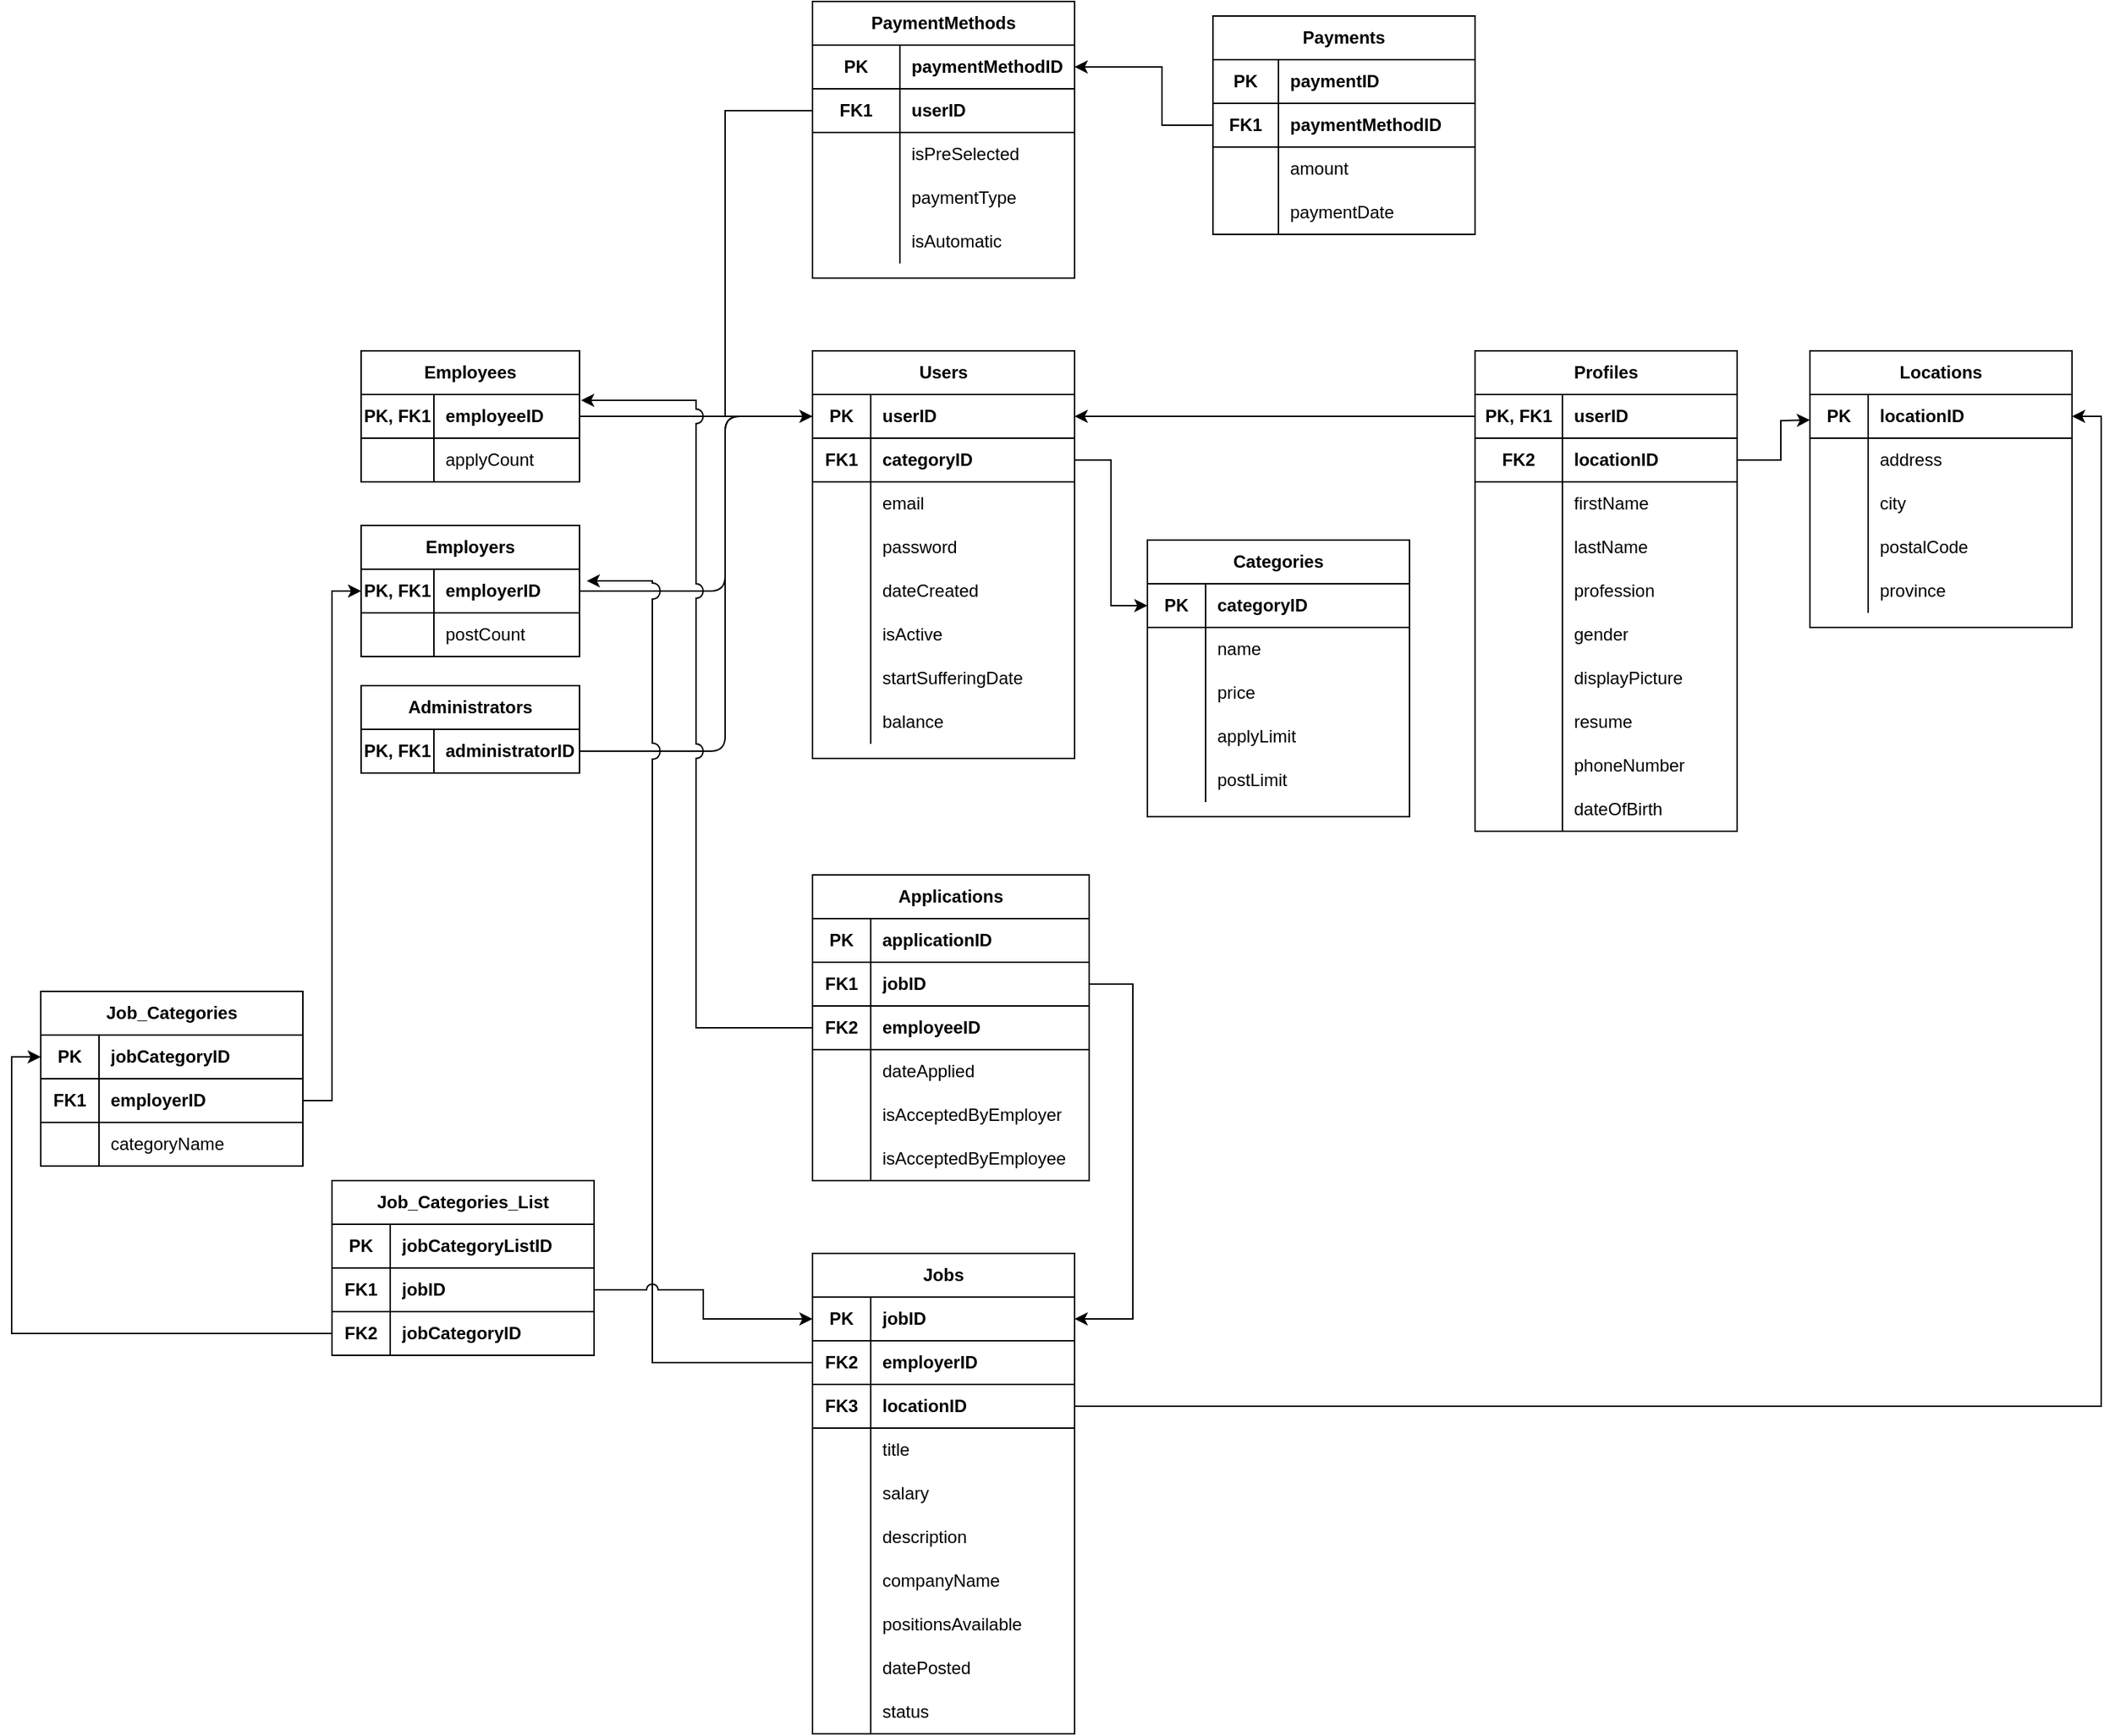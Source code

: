 <mxfile version="13.5.3" type="google"><diagram id="YazuQZargebAF5jSA-9O" name="Page-1"><mxGraphModel dx="2272" dy="1904" grid="1" gridSize="10" guides="1" tooltips="1" connect="1" arrows="1" fold="1" page="1" pageScale="1" pageWidth="850" pageHeight="1100" math="0" shadow="0"><root><mxCell id="0"/><mxCell id="1" parent="0"/><mxCell id="o7Ak6syBhMv1KWBg64l8-1" value="Users" style="shape=table;html=1;whiteSpace=wrap;startSize=30;container=1;collapsible=0;childLayout=tableLayout;fixedRows=1;rowLines=0;fontStyle=1;align=center;" parent="1" vertex="1"><mxGeometry x="60" y="90" width="180" height="280" as="geometry"/></mxCell><mxCell id="o7Ak6syBhMv1KWBg64l8-2" value="" style="shape=partialRectangle;html=1;whiteSpace=wrap;collapsible=0;dropTarget=0;pointerEvents=0;fillColor=none;top=0;left=0;bottom=1;right=0;points=[[0,0.5],[1,0.5]];portConstraint=eastwest;" parent="o7Ak6syBhMv1KWBg64l8-1" vertex="1"><mxGeometry y="30" width="180" height="30" as="geometry"/></mxCell><mxCell id="o7Ak6syBhMv1KWBg64l8-3" value="PK" style="shape=partialRectangle;html=1;whiteSpace=wrap;connectable=0;fillColor=none;top=0;left=0;bottom=0;right=0;overflow=hidden;fontStyle=1" parent="o7Ak6syBhMv1KWBg64l8-2" vertex="1"><mxGeometry width="40" height="30" as="geometry"/></mxCell><mxCell id="o7Ak6syBhMv1KWBg64l8-4" value="&lt;b&gt;userID&lt;/b&gt;" style="shape=partialRectangle;html=1;whiteSpace=wrap;connectable=0;fillColor=none;top=0;left=0;bottom=0;right=0;align=left;spacingLeft=6;overflow=hidden;" parent="o7Ak6syBhMv1KWBg64l8-2" vertex="1"><mxGeometry x="40" width="140" height="30" as="geometry"/></mxCell><mxCell id="IadvU9uBVOzoVcZCl1Rs-162" value="" style="shape=partialRectangle;html=1;whiteSpace=wrap;collapsible=0;dropTarget=0;pointerEvents=0;fillColor=none;top=0;left=0;bottom=1;right=0;points=[[0,0.5],[1,0.5]];portConstraint=eastwest;" parent="o7Ak6syBhMv1KWBg64l8-1" vertex="1"><mxGeometry y="60" width="180" height="30" as="geometry"/></mxCell><mxCell id="IadvU9uBVOzoVcZCl1Rs-163" value="FK1" style="shape=partialRectangle;html=1;whiteSpace=wrap;connectable=0;fillColor=none;top=0;left=0;bottom=0;right=0;overflow=hidden;fontStyle=1" parent="IadvU9uBVOzoVcZCl1Rs-162" vertex="1"><mxGeometry width="40" height="30" as="geometry"/></mxCell><mxCell id="IadvU9uBVOzoVcZCl1Rs-164" value="&lt;b&gt;categoryID&lt;/b&gt;" style="shape=partialRectangle;html=1;whiteSpace=wrap;connectable=0;fillColor=none;top=0;left=0;bottom=0;right=0;align=left;spacingLeft=6;overflow=hidden;" parent="IadvU9uBVOzoVcZCl1Rs-162" vertex="1"><mxGeometry x="40" width="140" height="30" as="geometry"/></mxCell><mxCell id="o7Ak6syBhMv1KWBg64l8-5" value="" style="shape=partialRectangle;html=1;whiteSpace=wrap;collapsible=0;dropTarget=0;pointerEvents=0;fillColor=none;top=0;left=0;bottom=0;right=0;points=[[0,0.5],[1,0.5]];portConstraint=eastwest;" parent="o7Ak6syBhMv1KWBg64l8-1" vertex="1"><mxGeometry y="90" width="180" height="30" as="geometry"/></mxCell><mxCell id="o7Ak6syBhMv1KWBg64l8-6" value="" style="shape=partialRectangle;html=1;whiteSpace=wrap;connectable=0;fillColor=none;top=0;left=0;bottom=0;right=0;overflow=hidden;" parent="o7Ak6syBhMv1KWBg64l8-5" vertex="1"><mxGeometry width="40" height="30" as="geometry"/></mxCell><mxCell id="o7Ak6syBhMv1KWBg64l8-7" value="email" style="shape=partialRectangle;html=1;whiteSpace=wrap;connectable=0;fillColor=none;top=0;left=0;bottom=0;right=0;align=left;spacingLeft=6;overflow=hidden;" parent="o7Ak6syBhMv1KWBg64l8-5" vertex="1"><mxGeometry x="40" width="140" height="30" as="geometry"/></mxCell><mxCell id="o7Ak6syBhMv1KWBg64l8-8" value="" style="shape=partialRectangle;html=1;whiteSpace=wrap;collapsible=0;dropTarget=0;pointerEvents=0;fillColor=none;top=0;left=0;bottom=0;right=0;points=[[0,0.5],[1,0.5]];portConstraint=eastwest;" parent="o7Ak6syBhMv1KWBg64l8-1" vertex="1"><mxGeometry y="120" width="180" height="30" as="geometry"/></mxCell><mxCell id="o7Ak6syBhMv1KWBg64l8-9" value="" style="shape=partialRectangle;html=1;whiteSpace=wrap;connectable=0;fillColor=none;top=0;left=0;bottom=0;right=0;overflow=hidden;" parent="o7Ak6syBhMv1KWBg64l8-8" vertex="1"><mxGeometry width="40" height="30" as="geometry"/></mxCell><mxCell id="o7Ak6syBhMv1KWBg64l8-10" value="password" style="shape=partialRectangle;html=1;whiteSpace=wrap;connectable=0;fillColor=none;top=0;left=0;bottom=0;right=0;align=left;spacingLeft=6;overflow=hidden;" parent="o7Ak6syBhMv1KWBg64l8-8" vertex="1"><mxGeometry x="40" width="140" height="30" as="geometry"/></mxCell><mxCell id="o7Ak6syBhMv1KWBg64l8-11" value="" style="shape=partialRectangle;html=1;whiteSpace=wrap;collapsible=0;dropTarget=0;pointerEvents=0;fillColor=none;top=0;left=0;bottom=0;right=0;points=[[0,0.5],[1,0.5]];portConstraint=eastwest;" parent="o7Ak6syBhMv1KWBg64l8-1" vertex="1"><mxGeometry y="150" width="180" height="30" as="geometry"/></mxCell><mxCell id="o7Ak6syBhMv1KWBg64l8-12" value="" style="shape=partialRectangle;html=1;whiteSpace=wrap;connectable=0;fillColor=none;top=0;left=0;bottom=0;right=0;overflow=hidden;" parent="o7Ak6syBhMv1KWBg64l8-11" vertex="1"><mxGeometry width="40" height="30" as="geometry"/></mxCell><mxCell id="o7Ak6syBhMv1KWBg64l8-13" value="dateCreated" style="shape=partialRectangle;html=1;whiteSpace=wrap;connectable=0;fillColor=none;top=0;left=0;bottom=0;right=0;align=left;spacingLeft=6;overflow=hidden;" parent="o7Ak6syBhMv1KWBg64l8-11" vertex="1"><mxGeometry x="40" width="140" height="30" as="geometry"/></mxCell><mxCell id="o7Ak6syBhMv1KWBg64l8-14" value="" style="shape=partialRectangle;html=1;whiteSpace=wrap;collapsible=0;dropTarget=0;pointerEvents=0;fillColor=none;top=0;left=0;bottom=0;right=0;points=[[0,0.5],[1,0.5]];portConstraint=eastwest;" parent="o7Ak6syBhMv1KWBg64l8-1" vertex="1"><mxGeometry y="180" width="180" height="30" as="geometry"/></mxCell><mxCell id="o7Ak6syBhMv1KWBg64l8-15" value="" style="shape=partialRectangle;html=1;whiteSpace=wrap;connectable=0;fillColor=none;top=0;left=0;bottom=0;right=0;overflow=hidden;" parent="o7Ak6syBhMv1KWBg64l8-14" vertex="1"><mxGeometry width="40" height="30" as="geometry"/></mxCell><mxCell id="o7Ak6syBhMv1KWBg64l8-16" value="isActive" style="shape=partialRectangle;html=1;whiteSpace=wrap;connectable=0;fillColor=none;top=0;left=0;bottom=0;right=0;align=left;spacingLeft=6;overflow=hidden;" parent="o7Ak6syBhMv1KWBg64l8-14" vertex="1"><mxGeometry x="40" width="140" height="30" as="geometry"/></mxCell><mxCell id="o7Ak6syBhMv1KWBg64l8-17" value="" style="shape=partialRectangle;html=1;whiteSpace=wrap;collapsible=0;dropTarget=0;pointerEvents=0;fillColor=none;top=0;left=0;bottom=0;right=0;points=[[0,0.5],[1,0.5]];portConstraint=eastwest;" parent="o7Ak6syBhMv1KWBg64l8-1" vertex="1"><mxGeometry y="210" width="180" height="30" as="geometry"/></mxCell><mxCell id="o7Ak6syBhMv1KWBg64l8-18" value="" style="shape=partialRectangle;html=1;whiteSpace=wrap;connectable=0;fillColor=none;top=0;left=0;bottom=0;right=0;overflow=hidden;" parent="o7Ak6syBhMv1KWBg64l8-17" vertex="1"><mxGeometry width="40" height="30" as="geometry"/></mxCell><mxCell id="o7Ak6syBhMv1KWBg64l8-19" value="startSufferingDate" style="shape=partialRectangle;html=1;whiteSpace=wrap;connectable=0;fillColor=none;top=0;left=0;bottom=0;right=0;align=left;spacingLeft=6;overflow=hidden;" parent="o7Ak6syBhMv1KWBg64l8-17" vertex="1"><mxGeometry x="40" width="140" height="30" as="geometry"/></mxCell><mxCell id="o7Ak6syBhMv1KWBg64l8-23" value="" style="shape=partialRectangle;html=1;whiteSpace=wrap;collapsible=0;dropTarget=0;pointerEvents=0;fillColor=none;top=0;left=0;bottom=0;right=0;points=[[0,0.5],[1,0.5]];portConstraint=eastwest;" parent="o7Ak6syBhMv1KWBg64l8-1" vertex="1"><mxGeometry y="240" width="180" height="30" as="geometry"/></mxCell><mxCell id="o7Ak6syBhMv1KWBg64l8-24" value="" style="shape=partialRectangle;html=1;whiteSpace=wrap;connectable=0;fillColor=none;top=0;left=0;bottom=0;right=0;overflow=hidden;" parent="o7Ak6syBhMv1KWBg64l8-23" vertex="1"><mxGeometry width="40" height="30" as="geometry"/></mxCell><mxCell id="o7Ak6syBhMv1KWBg64l8-25" value="balance" style="shape=partialRectangle;html=1;whiteSpace=wrap;connectable=0;fillColor=none;top=0;left=0;bottom=0;right=0;align=left;spacingLeft=6;overflow=hidden;" parent="o7Ak6syBhMv1KWBg64l8-23" vertex="1"><mxGeometry x="40" width="140" height="30" as="geometry"/></mxCell><mxCell id="o7Ak6syBhMv1KWBg64l8-51" value="" style="endArrow=classic;html=1;exitX=1;exitY=0.5;exitDx=0;exitDy=0;entryX=0;entryY=0.5;entryDx=0;entryDy=0;" parent="1" source="o7Ak6syBhMv1KWBg64l8-27" target="o7Ak6syBhMv1KWBg64l8-2" edge="1"><mxGeometry width="50" height="50" relative="1" as="geometry"><mxPoint x="-20" y="90" as="sourcePoint"/><mxPoint x="30" y="40" as="targetPoint"/></mxGeometry></mxCell><mxCell id="o7Ak6syBhMv1KWBg64l8-60" value="" style="endArrow=none;html=1;exitX=1;exitY=0.5;exitDx=0;exitDy=0;entryX=0;entryY=0.5;entryDx=0;entryDy=0;" parent="1" source="o7Ak6syBhMv1KWBg64l8-53" target="o7Ak6syBhMv1KWBg64l8-2" edge="1"><mxGeometry width="50" height="50" relative="1" as="geometry"><mxPoint x="-40" y="280" as="sourcePoint"/><mxPoint x="10" y="130" as="targetPoint"/><Array as="points"><mxPoint y="255"/><mxPoint y="135"/></Array></mxGeometry></mxCell><mxCell id="o7Ak6syBhMv1KWBg64l8-126" value="" style="endArrow=classic;html=1;exitX=0;exitY=0.5;exitDx=0;exitDy=0;entryX=1;entryY=0.5;entryDx=0;entryDy=0;" parent="1" source="o7Ak6syBhMv1KWBg64l8-62" target="o7Ak6syBhMv1KWBg64l8-2" edge="1"><mxGeometry width="50" height="50" relative="1" as="geometry"><mxPoint x="300" y="70" as="sourcePoint"/><mxPoint x="290" y="135" as="targetPoint"/></mxGeometry></mxCell><mxCell id="o7Ak6syBhMv1KWBg64l8-311" value="" style="endArrow=none;html=1;exitX=0;exitY=0.25;exitDx=0;exitDy=0;entryX=1;entryY=0.5;entryDx=0;entryDy=0;rounded=0;endFill=0;startArrow=classic;startFill=1;" parent="1" source="o7Ak6syBhMv1KWBg64l8-127" target="o7Ak6syBhMv1KWBg64l8-277" edge="1"><mxGeometry width="50" height="50" relative="1" as="geometry"><mxPoint x="655" y="80" as="sourcePoint"/><mxPoint x="705" y="30" as="targetPoint"/><Array as="points"><mxPoint x="725" y="138"/><mxPoint x="725" y="165"/></Array></mxGeometry></mxCell><mxCell id="o7Ak6syBhMv1KWBg64l8-372" value="" style="endArrow=none;html=1;exitX=0;exitY=0.5;exitDx=0;exitDy=0;entryX=0;entryY=0.5;entryDx=0;entryDy=0;rounded=0;" parent="1" source="o7Ak6syBhMv1KWBg64l8-2" target="o7Ak6syBhMv1KWBg64l8-337" edge="1"><mxGeometry width="50" height="50" relative="1" as="geometry"><mxPoint x="-10" y="70" as="sourcePoint"/><mxPoint x="40" y="20" as="targetPoint"/><Array as="points"><mxPoint y="135"/><mxPoint y="-75"/></Array></mxGeometry></mxCell><mxCell id="o7Ak6syBhMv1KWBg64l8-380" value="" style="endArrow=none;html=1;exitX=1;exitY=0.5;exitDx=0;exitDy=0;entryX=0;entryY=0.5;entryDx=0;entryDy=0;" parent="1" source="o7Ak6syBhMv1KWBg64l8-374" target="o7Ak6syBhMv1KWBg64l8-2" edge="1"><mxGeometry width="50" height="50" relative="1" as="geometry"><mxPoint x="-20" y="370" as="sourcePoint"/><mxPoint x="30" y="320" as="targetPoint"/><Array as="points"><mxPoint y="365"/><mxPoint y="135"/></Array></mxGeometry></mxCell><mxCell id="IadvU9uBVOzoVcZCl1Rs-82" style="edgeStyle=orthogonalEdgeStyle;rounded=0;orthogonalLoop=1;jettySize=auto;html=1;jumpStyle=none;jumpSize=9;" parent="1" source="IadvU9uBVOzoVcZCl1Rs-79" target="o7Ak6syBhMv1KWBg64l8-53" edge="1"><mxGeometry relative="1" as="geometry"/></mxCell><mxCell id="IadvU9uBVOzoVcZCl1Rs-87" style="edgeStyle=orthogonalEdgeStyle;rounded=0;orthogonalLoop=1;jettySize=auto;html=1;entryX=1.033;entryY=0.267;entryDx=0;entryDy=0;entryPerimeter=0;jumpStyle=arc;jumpSize=11;exitX=0;exitY=0.5;exitDx=0;exitDy=0;" parent="1" source="IadvU9uBVOzoVcZCl1Rs-83" target="o7Ak6syBhMv1KWBg64l8-53" edge="1"><mxGeometry relative="1" as="geometry"><mxPoint x="20" y="785" as="sourcePoint"/><Array as="points"><mxPoint x="-50" y="785"/><mxPoint x="-50" y="248"/></Array></mxGeometry></mxCell><mxCell id="o7Ak6syBhMv1KWBg64l8-381" value="Payments" style="shape=table;html=1;whiteSpace=wrap;startSize=30;container=1;collapsible=0;childLayout=tableLayout;fixedRows=1;rowLines=0;fontStyle=1;align=center;" parent="1" vertex="1"><mxGeometry x="335" y="-140" width="180" height="150" as="geometry"/></mxCell><mxCell id="o7Ak6syBhMv1KWBg64l8-382" value="" style="shape=partialRectangle;html=1;whiteSpace=wrap;collapsible=0;dropTarget=0;pointerEvents=0;fillColor=none;top=0;left=0;bottom=1;right=0;points=[[0,0.5],[1,0.5]];portConstraint=eastwest;" parent="o7Ak6syBhMv1KWBg64l8-381" vertex="1"><mxGeometry y="30" width="180" height="30" as="geometry"/></mxCell><mxCell id="o7Ak6syBhMv1KWBg64l8-383" value="PK" style="shape=partialRectangle;html=1;whiteSpace=wrap;connectable=0;fillColor=none;top=0;left=0;bottom=0;right=0;overflow=hidden;fontStyle=1" parent="o7Ak6syBhMv1KWBg64l8-382" vertex="1"><mxGeometry width="45" height="30" as="geometry"/></mxCell><mxCell id="o7Ak6syBhMv1KWBg64l8-384" value="&lt;b&gt;paymentID&lt;/b&gt;" style="shape=partialRectangle;html=1;whiteSpace=wrap;connectable=0;fillColor=none;top=0;left=0;bottom=0;right=0;align=left;spacingLeft=6;overflow=hidden;" parent="o7Ak6syBhMv1KWBg64l8-382" vertex="1"><mxGeometry x="45" width="135" height="30" as="geometry"/></mxCell><mxCell id="o7Ak6syBhMv1KWBg64l8-385" value="" style="shape=partialRectangle;html=1;whiteSpace=wrap;collapsible=0;dropTarget=0;pointerEvents=0;fillColor=none;top=0;left=0;bottom=1;right=0;points=[[0,0.5],[1,0.5]];portConstraint=eastwest;" parent="o7Ak6syBhMv1KWBg64l8-381" vertex="1"><mxGeometry y="60" width="180" height="30" as="geometry"/></mxCell><mxCell id="o7Ak6syBhMv1KWBg64l8-386" value="&amp;nbsp;FK1&amp;nbsp;" style="shape=partialRectangle;html=1;whiteSpace=wrap;connectable=0;fillColor=none;top=0;left=0;bottom=0;right=0;overflow=hidden;fontStyle=1" parent="o7Ak6syBhMv1KWBg64l8-385" vertex="1"><mxGeometry width="45" height="30" as="geometry"/></mxCell><mxCell id="o7Ak6syBhMv1KWBg64l8-387" value="&lt;b&gt;paymentMethodID&lt;/b&gt;" style="shape=partialRectangle;html=1;whiteSpace=wrap;connectable=0;fillColor=none;top=0;left=0;bottom=0;right=0;align=left;spacingLeft=6;overflow=hidden;" parent="o7Ak6syBhMv1KWBg64l8-385" vertex="1"><mxGeometry x="45" width="135" height="30" as="geometry"/></mxCell><mxCell id="o7Ak6syBhMv1KWBg64l8-388" value="" style="shape=partialRectangle;html=1;whiteSpace=wrap;collapsible=0;dropTarget=0;pointerEvents=0;fillColor=none;top=0;left=0;bottom=0;right=0;points=[[0,0.5],[1,0.5]];portConstraint=eastwest;" parent="o7Ak6syBhMv1KWBg64l8-381" vertex="1"><mxGeometry y="90" width="180" height="30" as="geometry"/></mxCell><mxCell id="o7Ak6syBhMv1KWBg64l8-389" value="" style="shape=partialRectangle;html=1;whiteSpace=wrap;connectable=0;fillColor=none;top=0;left=0;bottom=0;right=0;overflow=hidden;" parent="o7Ak6syBhMv1KWBg64l8-388" vertex="1"><mxGeometry width="45" height="30" as="geometry"/></mxCell><mxCell id="o7Ak6syBhMv1KWBg64l8-390" value="amount" style="shape=partialRectangle;html=1;whiteSpace=wrap;connectable=0;fillColor=none;top=0;left=0;bottom=0;right=0;align=left;spacingLeft=6;overflow=hidden;" parent="o7Ak6syBhMv1KWBg64l8-388" vertex="1"><mxGeometry x="45" width="135" height="30" as="geometry"/></mxCell><mxCell id="o7Ak6syBhMv1KWBg64l8-391" value="" style="shape=partialRectangle;html=1;whiteSpace=wrap;collapsible=0;dropTarget=0;pointerEvents=0;fillColor=none;top=0;left=0;bottom=0;right=0;points=[[0,0.5],[1,0.5]];portConstraint=eastwest;" parent="o7Ak6syBhMv1KWBg64l8-381" vertex="1"><mxGeometry y="120" width="180" height="30" as="geometry"/></mxCell><mxCell id="o7Ak6syBhMv1KWBg64l8-392" value="" style="shape=partialRectangle;html=1;whiteSpace=wrap;connectable=0;fillColor=none;top=0;left=0;bottom=0;right=0;overflow=hidden;" parent="o7Ak6syBhMv1KWBg64l8-391" vertex="1"><mxGeometry width="45" height="30" as="geometry"/></mxCell><mxCell id="o7Ak6syBhMv1KWBg64l8-393" value="paymentDate" style="shape=partialRectangle;html=1;whiteSpace=wrap;connectable=0;fillColor=none;top=0;left=0;bottom=0;right=0;align=left;spacingLeft=6;overflow=hidden;" parent="o7Ak6syBhMv1KWBg64l8-391" vertex="1"><mxGeometry x="45" width="135" height="30" as="geometry"/></mxCell><mxCell id="o7Ak6syBhMv1KWBg64l8-401" value="" style="endArrow=classic;html=1;exitX=0;exitY=0.5;exitDx=0;exitDy=0;entryX=1;entryY=0.5;entryDx=0;entryDy=0;jumpStyle=arc;jumpSize=9;rounded=0;" parent="1" source="o7Ak6syBhMv1KWBg64l8-385" target="o7Ak6syBhMv1KWBg64l8-313" edge="1"><mxGeometry width="50" height="50" relative="1" as="geometry"><mxPoint x="250" y="-120" as="sourcePoint"/><mxPoint x="300" y="-170" as="targetPoint"/><Array as="points"><mxPoint x="300" y="-65"/><mxPoint x="300" y="-105"/></Array></mxGeometry></mxCell><mxCell id="o7Ak6syBhMv1KWBg64l8-26" value="Employees" style="shape=table;html=1;whiteSpace=wrap;startSize=30;container=1;collapsible=0;childLayout=tableLayout;fixedRows=1;rowLines=0;fontStyle=1;align=center;" parent="1" vertex="1"><mxGeometry x="-250" y="90" width="150" height="90" as="geometry"/></mxCell><mxCell id="o7Ak6syBhMv1KWBg64l8-27" value="" style="shape=partialRectangle;html=1;whiteSpace=wrap;collapsible=0;dropTarget=0;pointerEvents=0;fillColor=none;top=0;left=0;bottom=1;right=0;points=[[0,0.5],[1,0.5]];portConstraint=eastwest;" parent="o7Ak6syBhMv1KWBg64l8-26" vertex="1"><mxGeometry y="30" width="150" height="30" as="geometry"/></mxCell><mxCell id="o7Ak6syBhMv1KWBg64l8-28" value="PK, FK1" style="shape=partialRectangle;html=1;whiteSpace=wrap;connectable=0;fillColor=none;top=0;left=0;bottom=0;right=0;overflow=hidden;fontStyle=1" parent="o7Ak6syBhMv1KWBg64l8-27" vertex="1"><mxGeometry width="50" height="30" as="geometry"/></mxCell><mxCell id="o7Ak6syBhMv1KWBg64l8-29" value="&lt;b&gt;employeeID&lt;/b&gt;" style="shape=partialRectangle;html=1;whiteSpace=wrap;connectable=0;fillColor=none;top=0;left=0;bottom=0;right=0;align=left;spacingLeft=6;overflow=hidden;" parent="o7Ak6syBhMv1KWBg64l8-27" vertex="1"><mxGeometry x="50" width="100" height="30" as="geometry"/></mxCell><mxCell id="o7Ak6syBhMv1KWBg64l8-30" value="" style="shape=partialRectangle;html=1;whiteSpace=wrap;collapsible=0;dropTarget=0;pointerEvents=0;fillColor=none;top=0;left=0;bottom=0;right=0;points=[[0,0.5],[1,0.5]];portConstraint=eastwest;" parent="o7Ak6syBhMv1KWBg64l8-26" vertex="1"><mxGeometry y="60" width="150" height="30" as="geometry"/></mxCell><mxCell id="o7Ak6syBhMv1KWBg64l8-31" value="" style="shape=partialRectangle;html=1;whiteSpace=wrap;connectable=0;fillColor=none;top=0;left=0;bottom=0;right=0;overflow=hidden;" parent="o7Ak6syBhMv1KWBg64l8-30" vertex="1"><mxGeometry width="50" height="30" as="geometry"/></mxCell><mxCell id="o7Ak6syBhMv1KWBg64l8-32" value="applyCount" style="shape=partialRectangle;html=1;whiteSpace=wrap;connectable=0;fillColor=none;top=0;left=0;bottom=0;right=0;align=left;spacingLeft=6;overflow=hidden;" parent="o7Ak6syBhMv1KWBg64l8-30" vertex="1"><mxGeometry x="50" width="100" height="30" as="geometry"/></mxCell><mxCell id="o7Ak6syBhMv1KWBg64l8-52" value="Employers" style="shape=table;html=1;whiteSpace=wrap;startSize=30;container=1;collapsible=0;childLayout=tableLayout;fixedRows=1;rowLines=0;fontStyle=1;align=center;" parent="1" vertex="1"><mxGeometry x="-250" y="210" width="150" height="90" as="geometry"/></mxCell><mxCell id="o7Ak6syBhMv1KWBg64l8-53" value="" style="shape=partialRectangle;html=1;whiteSpace=wrap;collapsible=0;dropTarget=0;pointerEvents=0;fillColor=none;top=0;left=0;bottom=1;right=0;points=[[0,0.5],[1,0.5]];portConstraint=eastwest;" parent="o7Ak6syBhMv1KWBg64l8-52" vertex="1"><mxGeometry y="30" width="150" height="30" as="geometry"/></mxCell><mxCell id="o7Ak6syBhMv1KWBg64l8-54" value="PK, FK1" style="shape=partialRectangle;html=1;whiteSpace=wrap;connectable=0;fillColor=none;top=0;left=0;bottom=0;right=0;overflow=hidden;fontStyle=1" parent="o7Ak6syBhMv1KWBg64l8-53" vertex="1"><mxGeometry width="50" height="30" as="geometry"/></mxCell><mxCell id="o7Ak6syBhMv1KWBg64l8-55" value="&lt;b&gt;employerID&lt;/b&gt;" style="shape=partialRectangle;html=1;whiteSpace=wrap;connectable=0;fillColor=none;top=0;left=0;bottom=0;right=0;align=left;spacingLeft=6;overflow=hidden;" parent="o7Ak6syBhMv1KWBg64l8-53" vertex="1"><mxGeometry x="50" width="100" height="30" as="geometry"/></mxCell><mxCell id="o7Ak6syBhMv1KWBg64l8-56" value="" style="shape=partialRectangle;html=1;whiteSpace=wrap;collapsible=0;dropTarget=0;pointerEvents=0;fillColor=none;top=0;left=0;bottom=0;right=0;points=[[0,0.5],[1,0.5]];portConstraint=eastwest;" parent="o7Ak6syBhMv1KWBg64l8-52" vertex="1"><mxGeometry y="60" width="150" height="30" as="geometry"/></mxCell><mxCell id="o7Ak6syBhMv1KWBg64l8-57" value="" style="shape=partialRectangle;html=1;whiteSpace=wrap;connectable=0;fillColor=none;top=0;left=0;bottom=0;right=0;overflow=hidden;" parent="o7Ak6syBhMv1KWBg64l8-56" vertex="1"><mxGeometry width="50" height="30" as="geometry"/></mxCell><mxCell id="o7Ak6syBhMv1KWBg64l8-58" value="postCount" style="shape=partialRectangle;html=1;whiteSpace=wrap;connectable=0;fillColor=none;top=0;left=0;bottom=0;right=0;align=left;spacingLeft=6;overflow=hidden;" parent="o7Ak6syBhMv1KWBg64l8-56" vertex="1"><mxGeometry x="50" width="100" height="30" as="geometry"/></mxCell><mxCell id="o7Ak6syBhMv1KWBg64l8-373" value="Administrators" style="shape=table;html=1;whiteSpace=wrap;startSize=30;container=1;collapsible=0;childLayout=tableLayout;fixedRows=1;rowLines=0;fontStyle=1;align=center;" parent="1" vertex="1"><mxGeometry x="-250" y="320" width="150" height="60" as="geometry"/></mxCell><mxCell id="o7Ak6syBhMv1KWBg64l8-374" value="" style="shape=partialRectangle;html=1;whiteSpace=wrap;collapsible=0;dropTarget=0;pointerEvents=0;fillColor=none;top=0;left=0;bottom=1;right=0;points=[[0,0.5],[1,0.5]];portConstraint=eastwest;" parent="o7Ak6syBhMv1KWBg64l8-373" vertex="1"><mxGeometry y="30" width="150" height="30" as="geometry"/></mxCell><mxCell id="o7Ak6syBhMv1KWBg64l8-375" value="PK, FK1" style="shape=partialRectangle;html=1;whiteSpace=wrap;connectable=0;fillColor=none;top=0;left=0;bottom=0;right=0;overflow=hidden;fontStyle=1" parent="o7Ak6syBhMv1KWBg64l8-374" vertex="1"><mxGeometry width="50" height="30" as="geometry"/></mxCell><mxCell id="o7Ak6syBhMv1KWBg64l8-376" value="&lt;b&gt;administratorID&lt;/b&gt;" style="shape=partialRectangle;html=1;whiteSpace=wrap;connectable=0;fillColor=none;top=0;left=0;bottom=0;right=0;align=left;spacingLeft=6;overflow=hidden;" parent="o7Ak6syBhMv1KWBg64l8-374" vertex="1"><mxGeometry x="50" width="100" height="30" as="geometry"/></mxCell><mxCell id="IadvU9uBVOzoVcZCl1Rs-139" style="edgeStyle=orthogonalEdgeStyle;rounded=0;orthogonalLoop=1;jettySize=auto;html=1;entryX=1.007;entryY=0.133;entryDx=0;entryDy=0;entryPerimeter=0;jumpStyle=arc;jumpSize=10;" parent="1" source="IadvU9uBVOzoVcZCl1Rs-111" target="o7Ak6syBhMv1KWBg64l8-27" edge="1"><mxGeometry relative="1" as="geometry"/></mxCell><mxCell id="IadvU9uBVOzoVcZCl1Rs-104" value="Applications" style="shape=table;html=1;whiteSpace=wrap;startSize=30;container=1;collapsible=0;childLayout=tableLayout;fixedRows=1;rowLines=0;fontStyle=1;align=center;" parent="1" vertex="1"><mxGeometry x="60" y="450" width="190" height="210" as="geometry"/></mxCell><mxCell id="IadvU9uBVOzoVcZCl1Rs-105" value="" style="shape=partialRectangle;html=1;whiteSpace=wrap;collapsible=0;dropTarget=0;pointerEvents=0;fillColor=none;top=0;left=0;bottom=1;right=0;points=[[0,0.5],[1,0.5]];portConstraint=eastwest;" parent="IadvU9uBVOzoVcZCl1Rs-104" vertex="1"><mxGeometry y="30" width="190" height="30" as="geometry"/></mxCell><mxCell id="IadvU9uBVOzoVcZCl1Rs-106" value="PK" style="shape=partialRectangle;html=1;whiteSpace=wrap;connectable=0;fillColor=none;top=0;left=0;bottom=0;right=0;overflow=hidden;fontStyle=1" parent="IadvU9uBVOzoVcZCl1Rs-105" vertex="1"><mxGeometry width="40" height="30" as="geometry"/></mxCell><mxCell id="IadvU9uBVOzoVcZCl1Rs-107" value="&lt;b&gt;applicationID&lt;/b&gt;" style="shape=partialRectangle;html=1;whiteSpace=wrap;connectable=0;fillColor=none;top=0;left=0;bottom=0;right=0;align=left;spacingLeft=6;overflow=hidden;" parent="IadvU9uBVOzoVcZCl1Rs-105" vertex="1"><mxGeometry x="40" width="150" height="30" as="geometry"/></mxCell><mxCell id="IadvU9uBVOzoVcZCl1Rs-108" value="" style="shape=partialRectangle;html=1;whiteSpace=wrap;collapsible=0;dropTarget=0;pointerEvents=0;fillColor=none;top=0;left=0;bottom=1;right=0;points=[[0,0.5],[1,0.5]];portConstraint=eastwest;" parent="IadvU9uBVOzoVcZCl1Rs-104" vertex="1"><mxGeometry y="60" width="190" height="30" as="geometry"/></mxCell><mxCell id="IadvU9uBVOzoVcZCl1Rs-109" value="FK1" style="shape=partialRectangle;html=1;whiteSpace=wrap;connectable=0;fillColor=none;top=0;left=0;bottom=0;right=0;overflow=hidden;fontStyle=1" parent="IadvU9uBVOzoVcZCl1Rs-108" vertex="1"><mxGeometry width="40" height="30" as="geometry"/></mxCell><mxCell id="IadvU9uBVOzoVcZCl1Rs-110" value="&lt;b&gt;jobID&lt;/b&gt;" style="shape=partialRectangle;html=1;whiteSpace=wrap;connectable=0;fillColor=none;top=0;left=0;bottom=0;right=0;align=left;spacingLeft=6;overflow=hidden;" parent="IadvU9uBVOzoVcZCl1Rs-108" vertex="1"><mxGeometry x="40" width="150" height="30" as="geometry"/></mxCell><mxCell id="IadvU9uBVOzoVcZCl1Rs-111" value="" style="shape=partialRectangle;html=1;whiteSpace=wrap;collapsible=0;dropTarget=0;pointerEvents=0;fillColor=none;top=0;left=0;bottom=1;right=0;points=[[0,0.5],[1,0.5]];portConstraint=eastwest;" parent="IadvU9uBVOzoVcZCl1Rs-104" vertex="1"><mxGeometry y="90" width="190" height="30" as="geometry"/></mxCell><mxCell id="IadvU9uBVOzoVcZCl1Rs-112" value="FK2" style="shape=partialRectangle;html=1;whiteSpace=wrap;connectable=0;fillColor=none;top=0;left=0;bottom=0;right=0;overflow=hidden;fontStyle=1" parent="IadvU9uBVOzoVcZCl1Rs-111" vertex="1"><mxGeometry width="40" height="30" as="geometry"/></mxCell><mxCell id="IadvU9uBVOzoVcZCl1Rs-113" value="&lt;b&gt;employeeID&lt;/b&gt;" style="shape=partialRectangle;html=1;whiteSpace=wrap;connectable=0;fillColor=none;top=0;left=0;bottom=0;right=0;align=left;spacingLeft=6;overflow=hidden;" parent="IadvU9uBVOzoVcZCl1Rs-111" vertex="1"><mxGeometry x="40" width="150" height="30" as="geometry"/></mxCell><mxCell id="IadvU9uBVOzoVcZCl1Rs-114" value="" style="shape=partialRectangle;html=1;whiteSpace=wrap;collapsible=0;dropTarget=0;pointerEvents=0;fillColor=none;top=0;left=0;bottom=0;right=0;points=[[0,0.5],[1,0.5]];portConstraint=eastwest;" parent="IadvU9uBVOzoVcZCl1Rs-104" vertex="1"><mxGeometry y="120" width="190" height="30" as="geometry"/></mxCell><mxCell id="IadvU9uBVOzoVcZCl1Rs-115" value="" style="shape=partialRectangle;html=1;whiteSpace=wrap;connectable=0;fillColor=none;top=0;left=0;bottom=0;right=0;overflow=hidden;" parent="IadvU9uBVOzoVcZCl1Rs-114" vertex="1"><mxGeometry width="40" height="30" as="geometry"/></mxCell><mxCell id="IadvU9uBVOzoVcZCl1Rs-116" value="dateApplied" style="shape=partialRectangle;html=1;whiteSpace=wrap;connectable=0;fillColor=none;top=0;left=0;bottom=0;right=0;align=left;spacingLeft=6;overflow=hidden;" parent="IadvU9uBVOzoVcZCl1Rs-114" vertex="1"><mxGeometry x="40" width="150" height="30" as="geometry"/></mxCell><mxCell id="IadvU9uBVOzoVcZCl1Rs-117" value="" style="shape=partialRectangle;html=1;whiteSpace=wrap;collapsible=0;dropTarget=0;pointerEvents=0;fillColor=none;top=0;left=0;bottom=0;right=0;points=[[0,0.5],[1,0.5]];portConstraint=eastwest;" parent="IadvU9uBVOzoVcZCl1Rs-104" vertex="1"><mxGeometry y="150" width="190" height="30" as="geometry"/></mxCell><mxCell id="IadvU9uBVOzoVcZCl1Rs-118" value="" style="shape=partialRectangle;html=1;whiteSpace=wrap;connectable=0;fillColor=none;top=0;left=0;bottom=0;right=0;overflow=hidden;" parent="IadvU9uBVOzoVcZCl1Rs-117" vertex="1"><mxGeometry width="40" height="30" as="geometry"/></mxCell><mxCell id="IadvU9uBVOzoVcZCl1Rs-119" value="isAcceptedByEmployer" style="shape=partialRectangle;html=1;whiteSpace=wrap;connectable=0;fillColor=none;top=0;left=0;bottom=0;right=0;align=left;spacingLeft=6;overflow=hidden;" parent="IadvU9uBVOzoVcZCl1Rs-117" vertex="1"><mxGeometry x="40" width="150" height="30" as="geometry"/></mxCell><mxCell id="IadvU9uBVOzoVcZCl1Rs-120" value="" style="shape=partialRectangle;html=1;whiteSpace=wrap;collapsible=0;dropTarget=0;pointerEvents=0;fillColor=none;top=0;left=0;bottom=0;right=0;points=[[0,0.5],[1,0.5]];portConstraint=eastwest;" parent="IadvU9uBVOzoVcZCl1Rs-104" vertex="1"><mxGeometry y="180" width="190" height="30" as="geometry"/></mxCell><mxCell id="IadvU9uBVOzoVcZCl1Rs-121" value="" style="shape=partialRectangle;html=1;whiteSpace=wrap;connectable=0;fillColor=none;top=0;left=0;bottom=0;right=0;overflow=hidden;" parent="IadvU9uBVOzoVcZCl1Rs-120" vertex="1"><mxGeometry width="40" height="30" as="geometry"/></mxCell><mxCell id="IadvU9uBVOzoVcZCl1Rs-122" value="isAcceptedByEmployee" style="shape=partialRectangle;html=1;whiteSpace=wrap;connectable=0;fillColor=none;top=0;left=0;bottom=0;right=0;align=left;spacingLeft=6;overflow=hidden;" parent="IadvU9uBVOzoVcZCl1Rs-120" vertex="1"><mxGeometry x="40" width="150" height="30" as="geometry"/></mxCell><mxCell id="o7Ak6syBhMv1KWBg64l8-61" value="Profiles" style="shape=table;html=1;whiteSpace=wrap;startSize=30;container=1;collapsible=0;childLayout=tableLayout;fixedRows=1;rowLines=0;fontStyle=1;align=center;" parent="1" vertex="1"><mxGeometry x="515" y="90" width="180" height="330" as="geometry"/></mxCell><mxCell id="o7Ak6syBhMv1KWBg64l8-62" value="" style="shape=partialRectangle;html=1;whiteSpace=wrap;collapsible=0;dropTarget=0;pointerEvents=0;fillColor=none;top=0;left=0;bottom=1;right=0;points=[[0,0.5],[1,0.5]];portConstraint=eastwest;" parent="o7Ak6syBhMv1KWBg64l8-61" vertex="1"><mxGeometry y="30" width="180" height="30" as="geometry"/></mxCell><mxCell id="o7Ak6syBhMv1KWBg64l8-63" value="PK, FK1" style="shape=partialRectangle;html=1;whiteSpace=wrap;connectable=0;fillColor=none;top=0;left=0;bottom=0;right=0;overflow=hidden;fontStyle=1" parent="o7Ak6syBhMv1KWBg64l8-62" vertex="1"><mxGeometry width="60" height="30" as="geometry"/></mxCell><mxCell id="o7Ak6syBhMv1KWBg64l8-64" value="&lt;b&gt;userID&lt;/b&gt;" style="shape=partialRectangle;html=1;whiteSpace=wrap;connectable=0;fillColor=none;top=0;left=0;bottom=0;right=0;align=left;spacingLeft=6;overflow=hidden;" parent="o7Ak6syBhMv1KWBg64l8-62" vertex="1"><mxGeometry x="60" width="120" height="30" as="geometry"/></mxCell><mxCell id="o7Ak6syBhMv1KWBg64l8-277" value="" style="shape=partialRectangle;html=1;whiteSpace=wrap;collapsible=0;dropTarget=0;pointerEvents=0;fillColor=none;top=0;left=0;bottom=1;right=0;points=[[0,0.5],[1,0.5]];portConstraint=eastwest;" parent="o7Ak6syBhMv1KWBg64l8-61" vertex="1"><mxGeometry y="60" width="180" height="30" as="geometry"/></mxCell><mxCell id="o7Ak6syBhMv1KWBg64l8-278" value="FK2" style="shape=partialRectangle;html=1;whiteSpace=wrap;connectable=0;fillColor=none;top=0;left=0;bottom=0;right=0;overflow=hidden;fontStyle=1" parent="o7Ak6syBhMv1KWBg64l8-277" vertex="1"><mxGeometry width="60" height="30" as="geometry"/></mxCell><mxCell id="o7Ak6syBhMv1KWBg64l8-279" value="&lt;b&gt;locationID&lt;/b&gt;" style="shape=partialRectangle;html=1;whiteSpace=wrap;connectable=0;fillColor=none;top=0;left=0;bottom=0;right=0;align=left;spacingLeft=6;overflow=hidden;" parent="o7Ak6syBhMv1KWBg64l8-277" vertex="1"><mxGeometry x="60" width="120" height="30" as="geometry"/></mxCell><mxCell id="o7Ak6syBhMv1KWBg64l8-65" value="" style="shape=partialRectangle;html=1;whiteSpace=wrap;collapsible=0;dropTarget=0;pointerEvents=0;fillColor=none;top=0;left=0;bottom=0;right=0;points=[[0,0.5],[1,0.5]];portConstraint=eastwest;" parent="o7Ak6syBhMv1KWBg64l8-61" vertex="1"><mxGeometry y="90" width="180" height="30" as="geometry"/></mxCell><mxCell id="o7Ak6syBhMv1KWBg64l8-66" value="" style="shape=partialRectangle;html=1;whiteSpace=wrap;connectable=0;fillColor=none;top=0;left=0;bottom=0;right=0;overflow=hidden;" parent="o7Ak6syBhMv1KWBg64l8-65" vertex="1"><mxGeometry width="60" height="30" as="geometry"/></mxCell><mxCell id="o7Ak6syBhMv1KWBg64l8-67" value="firstName" style="shape=partialRectangle;html=1;whiteSpace=wrap;connectable=0;fillColor=none;top=0;left=0;bottom=0;right=0;align=left;spacingLeft=6;overflow=hidden;" parent="o7Ak6syBhMv1KWBg64l8-65" vertex="1"><mxGeometry x="60" width="120" height="30" as="geometry"/></mxCell><mxCell id="o7Ak6syBhMv1KWBg64l8-68" value="" style="shape=partialRectangle;html=1;whiteSpace=wrap;collapsible=0;dropTarget=0;pointerEvents=0;fillColor=none;top=0;left=0;bottom=0;right=0;points=[[0,0.5],[1,0.5]];portConstraint=eastwest;" parent="o7Ak6syBhMv1KWBg64l8-61" vertex="1"><mxGeometry y="120" width="180" height="30" as="geometry"/></mxCell><mxCell id="o7Ak6syBhMv1KWBg64l8-69" value="" style="shape=partialRectangle;html=1;whiteSpace=wrap;connectable=0;fillColor=none;top=0;left=0;bottom=0;right=0;overflow=hidden;" parent="o7Ak6syBhMv1KWBg64l8-68" vertex="1"><mxGeometry width="60" height="30" as="geometry"/></mxCell><mxCell id="o7Ak6syBhMv1KWBg64l8-70" value="lastName" style="shape=partialRectangle;html=1;whiteSpace=wrap;connectable=0;fillColor=none;top=0;left=0;bottom=0;right=0;align=left;spacingLeft=6;overflow=hidden;" parent="o7Ak6syBhMv1KWBg64l8-68" vertex="1"><mxGeometry x="60" width="120" height="30" as="geometry"/></mxCell><mxCell id="o7Ak6syBhMv1KWBg64l8-71" value="" style="shape=partialRectangle;html=1;whiteSpace=wrap;collapsible=0;dropTarget=0;pointerEvents=0;fillColor=none;top=0;left=0;bottom=0;right=0;points=[[0,0.5],[1,0.5]];portConstraint=eastwest;" parent="o7Ak6syBhMv1KWBg64l8-61" vertex="1"><mxGeometry y="150" width="180" height="30" as="geometry"/></mxCell><mxCell id="o7Ak6syBhMv1KWBg64l8-72" value="" style="shape=partialRectangle;html=1;whiteSpace=wrap;connectable=0;fillColor=none;top=0;left=0;bottom=0;right=0;overflow=hidden;" parent="o7Ak6syBhMv1KWBg64l8-71" vertex="1"><mxGeometry width="60" height="30" as="geometry"/></mxCell><mxCell id="o7Ak6syBhMv1KWBg64l8-73" value="profession" style="shape=partialRectangle;html=1;whiteSpace=wrap;connectable=0;fillColor=none;top=0;left=0;bottom=0;right=0;align=left;spacingLeft=6;overflow=hidden;" parent="o7Ak6syBhMv1KWBg64l8-71" vertex="1"><mxGeometry x="60" width="120" height="30" as="geometry"/></mxCell><mxCell id="o7Ak6syBhMv1KWBg64l8-74" value="" style="shape=partialRectangle;html=1;whiteSpace=wrap;collapsible=0;dropTarget=0;pointerEvents=0;fillColor=none;top=0;left=0;bottom=0;right=0;points=[[0,0.5],[1,0.5]];portConstraint=eastwest;" parent="o7Ak6syBhMv1KWBg64l8-61" vertex="1"><mxGeometry y="180" width="180" height="30" as="geometry"/></mxCell><mxCell id="o7Ak6syBhMv1KWBg64l8-75" value="" style="shape=partialRectangle;html=1;whiteSpace=wrap;connectable=0;fillColor=none;top=0;left=0;bottom=0;right=0;overflow=hidden;" parent="o7Ak6syBhMv1KWBg64l8-74" vertex="1"><mxGeometry width="60" height="30" as="geometry"/></mxCell><mxCell id="o7Ak6syBhMv1KWBg64l8-76" value="gender" style="shape=partialRectangle;html=1;whiteSpace=wrap;connectable=0;fillColor=none;top=0;left=0;bottom=0;right=0;align=left;spacingLeft=6;overflow=hidden;" parent="o7Ak6syBhMv1KWBg64l8-74" vertex="1"><mxGeometry x="60" width="120" height="30" as="geometry"/></mxCell><mxCell id="o7Ak6syBhMv1KWBg64l8-77" value="" style="shape=partialRectangle;html=1;whiteSpace=wrap;collapsible=0;dropTarget=0;pointerEvents=0;fillColor=none;top=0;left=0;bottom=0;right=0;points=[[0,0.5],[1,0.5]];portConstraint=eastwest;" parent="o7Ak6syBhMv1KWBg64l8-61" vertex="1"><mxGeometry y="210" width="180" height="30" as="geometry"/></mxCell><mxCell id="o7Ak6syBhMv1KWBg64l8-78" value="" style="shape=partialRectangle;html=1;whiteSpace=wrap;connectable=0;fillColor=none;top=0;left=0;bottom=0;right=0;overflow=hidden;" parent="o7Ak6syBhMv1KWBg64l8-77" vertex="1"><mxGeometry width="60" height="30" as="geometry"/></mxCell><mxCell id="o7Ak6syBhMv1KWBg64l8-79" value="displayPicture" style="shape=partialRectangle;html=1;whiteSpace=wrap;connectable=0;fillColor=none;top=0;left=0;bottom=0;right=0;align=left;spacingLeft=6;overflow=hidden;" parent="o7Ak6syBhMv1KWBg64l8-77" vertex="1"><mxGeometry x="60" width="120" height="30" as="geometry"/></mxCell><mxCell id="o7Ak6syBhMv1KWBg64l8-80" value="" style="shape=partialRectangle;html=1;whiteSpace=wrap;collapsible=0;dropTarget=0;pointerEvents=0;fillColor=none;top=0;left=0;bottom=0;right=0;points=[[0,0.5],[1,0.5]];portConstraint=eastwest;" parent="o7Ak6syBhMv1KWBg64l8-61" vertex="1"><mxGeometry y="240" width="180" height="30" as="geometry"/></mxCell><mxCell id="o7Ak6syBhMv1KWBg64l8-81" value="" style="shape=partialRectangle;html=1;whiteSpace=wrap;connectable=0;fillColor=none;top=0;left=0;bottom=0;right=0;overflow=hidden;" parent="o7Ak6syBhMv1KWBg64l8-80" vertex="1"><mxGeometry width="60" height="30" as="geometry"/></mxCell><mxCell id="o7Ak6syBhMv1KWBg64l8-82" value="resume" style="shape=partialRectangle;html=1;whiteSpace=wrap;connectable=0;fillColor=none;top=0;left=0;bottom=0;right=0;align=left;spacingLeft=6;overflow=hidden;" parent="o7Ak6syBhMv1KWBg64l8-80" vertex="1"><mxGeometry x="60" width="120" height="30" as="geometry"/></mxCell><mxCell id="o7Ak6syBhMv1KWBg64l8-83" value="" style="shape=partialRectangle;html=1;whiteSpace=wrap;collapsible=0;dropTarget=0;pointerEvents=0;fillColor=none;top=0;left=0;bottom=0;right=0;points=[[0,0.5],[1,0.5]];portConstraint=eastwest;" parent="o7Ak6syBhMv1KWBg64l8-61" vertex="1"><mxGeometry y="270" width="180" height="30" as="geometry"/></mxCell><mxCell id="o7Ak6syBhMv1KWBg64l8-84" value="" style="shape=partialRectangle;html=1;whiteSpace=wrap;connectable=0;fillColor=none;top=0;left=0;bottom=0;right=0;overflow=hidden;" parent="o7Ak6syBhMv1KWBg64l8-83" vertex="1"><mxGeometry width="60" height="30" as="geometry"/></mxCell><mxCell id="o7Ak6syBhMv1KWBg64l8-85" value="phoneNumber" style="shape=partialRectangle;html=1;whiteSpace=wrap;connectable=0;fillColor=none;top=0;left=0;bottom=0;right=0;align=left;spacingLeft=6;overflow=hidden;" parent="o7Ak6syBhMv1KWBg64l8-83" vertex="1"><mxGeometry x="60" width="120" height="30" as="geometry"/></mxCell><mxCell id="o7Ak6syBhMv1KWBg64l8-123" value="" style="shape=partialRectangle;html=1;whiteSpace=wrap;collapsible=0;dropTarget=0;pointerEvents=0;fillColor=none;top=0;left=0;bottom=0;right=0;points=[[0,0.5],[1,0.5]];portConstraint=eastwest;" parent="o7Ak6syBhMv1KWBg64l8-61" vertex="1"><mxGeometry y="300" width="180" height="30" as="geometry"/></mxCell><mxCell id="o7Ak6syBhMv1KWBg64l8-124" value="" style="shape=partialRectangle;html=1;whiteSpace=wrap;connectable=0;fillColor=none;top=0;left=0;bottom=0;right=0;overflow=hidden;" parent="o7Ak6syBhMv1KWBg64l8-123" vertex="1"><mxGeometry width="60" height="30" as="geometry"/></mxCell><mxCell id="o7Ak6syBhMv1KWBg64l8-125" value="dateOfBirth" style="shape=partialRectangle;html=1;whiteSpace=wrap;connectable=0;fillColor=none;top=0;left=0;bottom=0;right=0;align=left;spacingLeft=6;overflow=hidden;" parent="o7Ak6syBhMv1KWBg64l8-123" vertex="1"><mxGeometry x="60" width="120" height="30" as="geometry"/></mxCell><mxCell id="o7Ak6syBhMv1KWBg64l8-127" value="Locations" style="shape=table;html=1;whiteSpace=wrap;startSize=30;container=1;collapsible=0;childLayout=tableLayout;fixedRows=1;rowLines=0;fontStyle=1;align=center;" parent="1" vertex="1"><mxGeometry x="745" y="90" width="180" height="190" as="geometry"/></mxCell><mxCell id="o7Ak6syBhMv1KWBg64l8-128" value="" style="shape=partialRectangle;html=1;whiteSpace=wrap;collapsible=0;dropTarget=0;pointerEvents=0;fillColor=none;top=0;left=0;bottom=1;right=0;points=[[0,0.5],[1,0.5]];portConstraint=eastwest;" parent="o7Ak6syBhMv1KWBg64l8-127" vertex="1"><mxGeometry y="30" width="180" height="30" as="geometry"/></mxCell><mxCell id="o7Ak6syBhMv1KWBg64l8-129" value="PK" style="shape=partialRectangle;html=1;whiteSpace=wrap;connectable=0;fillColor=none;top=0;left=0;bottom=0;right=0;overflow=hidden;fontStyle=1" parent="o7Ak6syBhMv1KWBg64l8-128" vertex="1"><mxGeometry width="40" height="30" as="geometry"/></mxCell><mxCell id="o7Ak6syBhMv1KWBg64l8-130" value="&lt;b&gt;locationID&lt;/b&gt;" style="shape=partialRectangle;html=1;whiteSpace=wrap;connectable=0;fillColor=none;top=0;left=0;bottom=0;right=0;align=left;spacingLeft=6;overflow=hidden;" parent="o7Ak6syBhMv1KWBg64l8-128" vertex="1"><mxGeometry x="40" width="140" height="30" as="geometry"/></mxCell><mxCell id="o7Ak6syBhMv1KWBg64l8-131" value="" style="shape=partialRectangle;html=1;whiteSpace=wrap;collapsible=0;dropTarget=0;pointerEvents=0;fillColor=none;top=0;left=0;bottom=0;right=0;points=[[0,0.5],[1,0.5]];portConstraint=eastwest;" parent="o7Ak6syBhMv1KWBg64l8-127" vertex="1"><mxGeometry y="60" width="180" height="30" as="geometry"/></mxCell><mxCell id="o7Ak6syBhMv1KWBg64l8-132" value="" style="shape=partialRectangle;html=1;whiteSpace=wrap;connectable=0;fillColor=none;top=0;left=0;bottom=0;right=0;overflow=hidden;" parent="o7Ak6syBhMv1KWBg64l8-131" vertex="1"><mxGeometry width="40" height="30" as="geometry"/></mxCell><mxCell id="o7Ak6syBhMv1KWBg64l8-133" value="address" style="shape=partialRectangle;html=1;whiteSpace=wrap;connectable=0;fillColor=none;top=0;left=0;bottom=0;right=0;align=left;spacingLeft=6;overflow=hidden;" parent="o7Ak6syBhMv1KWBg64l8-131" vertex="1"><mxGeometry x="40" width="140" height="30" as="geometry"/></mxCell><mxCell id="o7Ak6syBhMv1KWBg64l8-134" value="" style="shape=partialRectangle;html=1;whiteSpace=wrap;collapsible=0;dropTarget=0;pointerEvents=0;fillColor=none;top=0;left=0;bottom=0;right=0;points=[[0,0.5],[1,0.5]];portConstraint=eastwest;" parent="o7Ak6syBhMv1KWBg64l8-127" vertex="1"><mxGeometry y="90" width="180" height="30" as="geometry"/></mxCell><mxCell id="o7Ak6syBhMv1KWBg64l8-135" value="" style="shape=partialRectangle;html=1;whiteSpace=wrap;connectable=0;fillColor=none;top=0;left=0;bottom=0;right=0;overflow=hidden;" parent="o7Ak6syBhMv1KWBg64l8-134" vertex="1"><mxGeometry width="40" height="30" as="geometry"/></mxCell><mxCell id="o7Ak6syBhMv1KWBg64l8-136" value="city" style="shape=partialRectangle;html=1;whiteSpace=wrap;connectable=0;fillColor=none;top=0;left=0;bottom=0;right=0;align=left;spacingLeft=6;overflow=hidden;" parent="o7Ak6syBhMv1KWBg64l8-134" vertex="1"><mxGeometry x="40" width="140" height="30" as="geometry"/></mxCell><mxCell id="o7Ak6syBhMv1KWBg64l8-137" value="" style="shape=partialRectangle;html=1;whiteSpace=wrap;collapsible=0;dropTarget=0;pointerEvents=0;fillColor=none;top=0;left=0;bottom=0;right=0;points=[[0,0.5],[1,0.5]];portConstraint=eastwest;" parent="o7Ak6syBhMv1KWBg64l8-127" vertex="1"><mxGeometry y="120" width="180" height="30" as="geometry"/></mxCell><mxCell id="o7Ak6syBhMv1KWBg64l8-138" value="" style="shape=partialRectangle;html=1;whiteSpace=wrap;connectable=0;fillColor=none;top=0;left=0;bottom=0;right=0;overflow=hidden;" parent="o7Ak6syBhMv1KWBg64l8-137" vertex="1"><mxGeometry width="40" height="30" as="geometry"/></mxCell><mxCell id="o7Ak6syBhMv1KWBg64l8-139" value="postalCode" style="shape=partialRectangle;html=1;whiteSpace=wrap;connectable=0;fillColor=none;top=0;left=0;bottom=0;right=0;align=left;spacingLeft=6;overflow=hidden;" parent="o7Ak6syBhMv1KWBg64l8-137" vertex="1"><mxGeometry x="40" width="140" height="30" as="geometry"/></mxCell><mxCell id="o7Ak6syBhMv1KWBg64l8-140" value="" style="shape=partialRectangle;html=1;whiteSpace=wrap;collapsible=0;dropTarget=0;pointerEvents=0;fillColor=none;top=0;left=0;bottom=0;right=0;points=[[0,0.5],[1,0.5]];portConstraint=eastwest;" parent="o7Ak6syBhMv1KWBg64l8-127" vertex="1"><mxGeometry y="150" width="180" height="30" as="geometry"/></mxCell><mxCell id="o7Ak6syBhMv1KWBg64l8-141" value="" style="shape=partialRectangle;html=1;whiteSpace=wrap;connectable=0;fillColor=none;top=0;left=0;bottom=0;right=0;overflow=hidden;" parent="o7Ak6syBhMv1KWBg64l8-140" vertex="1"><mxGeometry width="40" height="30" as="geometry"/></mxCell><mxCell id="o7Ak6syBhMv1KWBg64l8-142" value="province" style="shape=partialRectangle;html=1;whiteSpace=wrap;connectable=0;fillColor=none;top=0;left=0;bottom=0;right=0;align=left;spacingLeft=6;overflow=hidden;" parent="o7Ak6syBhMv1KWBg64l8-140" vertex="1"><mxGeometry x="40" width="140" height="30" as="geometry"/></mxCell><mxCell id="IadvU9uBVOzoVcZCl1Rs-146" value="Categories" style="shape=table;html=1;whiteSpace=wrap;startSize=30;container=1;collapsible=0;childLayout=tableLayout;fixedRows=1;rowLines=0;fontStyle=1;align=center;" parent="1" vertex="1"><mxGeometry x="290" y="220" width="180" height="190" as="geometry"/></mxCell><mxCell id="IadvU9uBVOzoVcZCl1Rs-147" value="" style="shape=partialRectangle;html=1;whiteSpace=wrap;collapsible=0;dropTarget=0;pointerEvents=0;fillColor=none;top=0;left=0;bottom=1;right=0;points=[[0,0.5],[1,0.5]];portConstraint=eastwest;" parent="IadvU9uBVOzoVcZCl1Rs-146" vertex="1"><mxGeometry y="30" width="180" height="30" as="geometry"/></mxCell><mxCell id="IadvU9uBVOzoVcZCl1Rs-148" value="PK" style="shape=partialRectangle;html=1;whiteSpace=wrap;connectable=0;fillColor=none;top=0;left=0;bottom=0;right=0;overflow=hidden;fontStyle=1" parent="IadvU9uBVOzoVcZCl1Rs-147" vertex="1"><mxGeometry width="40" height="30" as="geometry"/></mxCell><mxCell id="IadvU9uBVOzoVcZCl1Rs-149" value="&lt;b&gt;categoryID&lt;/b&gt;" style="shape=partialRectangle;html=1;whiteSpace=wrap;connectable=0;fillColor=none;top=0;left=0;bottom=0;right=0;align=left;spacingLeft=6;overflow=hidden;" parent="IadvU9uBVOzoVcZCl1Rs-147" vertex="1"><mxGeometry x="40" width="140" height="30" as="geometry"/></mxCell><mxCell id="IadvU9uBVOzoVcZCl1Rs-150" value="" style="shape=partialRectangle;html=1;whiteSpace=wrap;collapsible=0;dropTarget=0;pointerEvents=0;fillColor=none;top=0;left=0;bottom=0;right=0;points=[[0,0.5],[1,0.5]];portConstraint=eastwest;" parent="IadvU9uBVOzoVcZCl1Rs-146" vertex="1"><mxGeometry y="60" width="180" height="30" as="geometry"/></mxCell><mxCell id="IadvU9uBVOzoVcZCl1Rs-151" value="" style="shape=partialRectangle;html=1;whiteSpace=wrap;connectable=0;fillColor=none;top=0;left=0;bottom=0;right=0;overflow=hidden;" parent="IadvU9uBVOzoVcZCl1Rs-150" vertex="1"><mxGeometry width="40" height="30" as="geometry"/></mxCell><mxCell id="IadvU9uBVOzoVcZCl1Rs-152" value="name" style="shape=partialRectangle;html=1;whiteSpace=wrap;connectable=0;fillColor=none;top=0;left=0;bottom=0;right=0;align=left;spacingLeft=6;overflow=hidden;" parent="IadvU9uBVOzoVcZCl1Rs-150" vertex="1"><mxGeometry x="40" width="140" height="30" as="geometry"/></mxCell><mxCell id="IadvU9uBVOzoVcZCl1Rs-153" value="" style="shape=partialRectangle;html=1;whiteSpace=wrap;collapsible=0;dropTarget=0;pointerEvents=0;fillColor=none;top=0;left=0;bottom=0;right=0;points=[[0,0.5],[1,0.5]];portConstraint=eastwest;" parent="IadvU9uBVOzoVcZCl1Rs-146" vertex="1"><mxGeometry y="90" width="180" height="30" as="geometry"/></mxCell><mxCell id="IadvU9uBVOzoVcZCl1Rs-154" value="" style="shape=partialRectangle;html=1;whiteSpace=wrap;connectable=0;fillColor=none;top=0;left=0;bottom=0;right=0;overflow=hidden;" parent="IadvU9uBVOzoVcZCl1Rs-153" vertex="1"><mxGeometry width="40" height="30" as="geometry"/></mxCell><mxCell id="IadvU9uBVOzoVcZCl1Rs-155" value="price" style="shape=partialRectangle;html=1;whiteSpace=wrap;connectable=0;fillColor=none;top=0;left=0;bottom=0;right=0;align=left;spacingLeft=6;overflow=hidden;" parent="IadvU9uBVOzoVcZCl1Rs-153" vertex="1"><mxGeometry x="40" width="140" height="30" as="geometry"/></mxCell><mxCell id="IadvU9uBVOzoVcZCl1Rs-156" value="" style="shape=partialRectangle;html=1;whiteSpace=wrap;collapsible=0;dropTarget=0;pointerEvents=0;fillColor=none;top=0;left=0;bottom=0;right=0;points=[[0,0.5],[1,0.5]];portConstraint=eastwest;" parent="IadvU9uBVOzoVcZCl1Rs-146" vertex="1"><mxGeometry y="120" width="180" height="30" as="geometry"/></mxCell><mxCell id="IadvU9uBVOzoVcZCl1Rs-157" value="" style="shape=partialRectangle;html=1;whiteSpace=wrap;connectable=0;fillColor=none;top=0;left=0;bottom=0;right=0;overflow=hidden;" parent="IadvU9uBVOzoVcZCl1Rs-156" vertex="1"><mxGeometry width="40" height="30" as="geometry"/></mxCell><mxCell id="IadvU9uBVOzoVcZCl1Rs-158" value="applyLimit" style="shape=partialRectangle;html=1;whiteSpace=wrap;connectable=0;fillColor=none;top=0;left=0;bottom=0;right=0;align=left;spacingLeft=6;overflow=hidden;" parent="IadvU9uBVOzoVcZCl1Rs-156" vertex="1"><mxGeometry x="40" width="140" height="30" as="geometry"/></mxCell><mxCell id="IadvU9uBVOzoVcZCl1Rs-159" value="" style="shape=partialRectangle;html=1;whiteSpace=wrap;collapsible=0;dropTarget=0;pointerEvents=0;fillColor=none;top=0;left=0;bottom=0;right=0;points=[[0,0.5],[1,0.5]];portConstraint=eastwest;" parent="IadvU9uBVOzoVcZCl1Rs-146" vertex="1"><mxGeometry y="150" width="180" height="30" as="geometry"/></mxCell><mxCell id="IadvU9uBVOzoVcZCl1Rs-160" value="" style="shape=partialRectangle;html=1;whiteSpace=wrap;connectable=0;fillColor=none;top=0;left=0;bottom=0;right=0;overflow=hidden;" parent="IadvU9uBVOzoVcZCl1Rs-159" vertex="1"><mxGeometry width="40" height="30" as="geometry"/></mxCell><mxCell id="IadvU9uBVOzoVcZCl1Rs-161" value="postLimit" style="shape=partialRectangle;html=1;whiteSpace=wrap;connectable=0;fillColor=none;top=0;left=0;bottom=0;right=0;align=left;spacingLeft=6;overflow=hidden;" parent="IadvU9uBVOzoVcZCl1Rs-159" vertex="1"><mxGeometry x="40" width="140" height="30" as="geometry"/></mxCell><mxCell id="IadvU9uBVOzoVcZCl1Rs-166" style="edgeStyle=orthogonalEdgeStyle;rounded=0;sketch=0;orthogonalLoop=1;jettySize=auto;html=1;entryX=0;entryY=0.5;entryDx=0;entryDy=0;shadow=0;" parent="1" source="IadvU9uBVOzoVcZCl1Rs-162" target="IadvU9uBVOzoVcZCl1Rs-147" edge="1"><mxGeometry relative="1" as="geometry"/></mxCell><mxCell id="IadvU9uBVOzoVcZCl1Rs-1" value="Jobs" style="shape=table;html=1;whiteSpace=wrap;startSize=30;container=1;collapsible=0;childLayout=tableLayout;fixedRows=1;rowLines=0;fontStyle=1;align=center;" parent="1" vertex="1"><mxGeometry x="60" y="710" width="180" height="330" as="geometry"/></mxCell><mxCell id="IadvU9uBVOzoVcZCl1Rs-2" value="" style="shape=partialRectangle;html=1;whiteSpace=wrap;collapsible=0;dropTarget=0;pointerEvents=0;fillColor=none;top=0;left=0;bottom=1;right=0;points=[[0,0.5],[1,0.5]];portConstraint=eastwest;" parent="IadvU9uBVOzoVcZCl1Rs-1" vertex="1"><mxGeometry y="30" width="180" height="30" as="geometry"/></mxCell><mxCell id="IadvU9uBVOzoVcZCl1Rs-3" value="PK" style="shape=partialRectangle;html=1;whiteSpace=wrap;connectable=0;fillColor=none;top=0;left=0;bottom=0;right=0;overflow=hidden;fontStyle=1" parent="IadvU9uBVOzoVcZCl1Rs-2" vertex="1"><mxGeometry width="40" height="30" as="geometry"/></mxCell><mxCell id="IadvU9uBVOzoVcZCl1Rs-4" value="&lt;b&gt;jobID&lt;/b&gt;" style="shape=partialRectangle;html=1;whiteSpace=wrap;connectable=0;fillColor=none;top=0;left=0;bottom=0;right=0;align=left;spacingLeft=6;overflow=hidden;" parent="IadvU9uBVOzoVcZCl1Rs-2" vertex="1"><mxGeometry x="40" width="140" height="30" as="geometry"/></mxCell><mxCell id="IadvU9uBVOzoVcZCl1Rs-83" value="" style="shape=partialRectangle;html=1;whiteSpace=wrap;collapsible=0;dropTarget=0;pointerEvents=0;fillColor=none;top=0;left=0;bottom=1;right=0;points=[[0,0.5],[1,0.5]];portConstraint=eastwest;" parent="IadvU9uBVOzoVcZCl1Rs-1" vertex="1"><mxGeometry y="60" width="180" height="30" as="geometry"/></mxCell><mxCell id="IadvU9uBVOzoVcZCl1Rs-84" value="FK2" style="shape=partialRectangle;html=1;whiteSpace=wrap;connectable=0;fillColor=none;top=0;left=0;bottom=0;right=0;overflow=hidden;fontStyle=1" parent="IadvU9uBVOzoVcZCl1Rs-83" vertex="1"><mxGeometry width="40" height="30" as="geometry"/></mxCell><mxCell id="IadvU9uBVOzoVcZCl1Rs-85" value="&lt;b&gt;employerID&lt;/b&gt;" style="shape=partialRectangle;html=1;whiteSpace=wrap;connectable=0;fillColor=none;top=0;left=0;bottom=0;right=0;align=left;spacingLeft=6;overflow=hidden;" parent="IadvU9uBVOzoVcZCl1Rs-83" vertex="1"><mxGeometry x="40" width="140" height="30" as="geometry"/></mxCell><mxCell id="IadvU9uBVOzoVcZCl1Rs-168" value="" style="shape=partialRectangle;html=1;whiteSpace=wrap;collapsible=0;dropTarget=0;pointerEvents=0;fillColor=none;top=0;left=0;bottom=1;right=0;points=[[0,0.5],[1,0.5]];portConstraint=eastwest;" parent="IadvU9uBVOzoVcZCl1Rs-1" vertex="1"><mxGeometry y="90" width="180" height="30" as="geometry"/></mxCell><mxCell id="IadvU9uBVOzoVcZCl1Rs-169" value="FK3" style="shape=partialRectangle;html=1;whiteSpace=wrap;connectable=0;fillColor=none;top=0;left=0;bottom=0;right=0;overflow=hidden;fontStyle=1" parent="IadvU9uBVOzoVcZCl1Rs-168" vertex="1"><mxGeometry width="40" height="30" as="geometry"/></mxCell><mxCell id="IadvU9uBVOzoVcZCl1Rs-170" value="&lt;b&gt;locationID&lt;/b&gt;" style="shape=partialRectangle;html=1;whiteSpace=wrap;connectable=0;fillColor=none;top=0;left=0;bottom=0;right=0;align=left;spacingLeft=6;overflow=hidden;" parent="IadvU9uBVOzoVcZCl1Rs-168" vertex="1"><mxGeometry x="40" width="140" height="30" as="geometry"/></mxCell><mxCell id="IadvU9uBVOzoVcZCl1Rs-5" value="" style="shape=partialRectangle;html=1;whiteSpace=wrap;collapsible=0;dropTarget=0;pointerEvents=0;fillColor=none;top=0;left=0;bottom=0;right=0;points=[[0,0.5],[1,0.5]];portConstraint=eastwest;" parent="IadvU9uBVOzoVcZCl1Rs-1" vertex="1"><mxGeometry y="120" width="180" height="30" as="geometry"/></mxCell><mxCell id="IadvU9uBVOzoVcZCl1Rs-6" value="" style="shape=partialRectangle;html=1;whiteSpace=wrap;connectable=0;fillColor=none;top=0;left=0;bottom=0;right=0;overflow=hidden;" parent="IadvU9uBVOzoVcZCl1Rs-5" vertex="1"><mxGeometry width="40" height="30" as="geometry"/></mxCell><mxCell id="IadvU9uBVOzoVcZCl1Rs-7" value="title" style="shape=partialRectangle;html=1;whiteSpace=wrap;connectable=0;fillColor=none;top=0;left=0;bottom=0;right=0;align=left;spacingLeft=6;overflow=hidden;" parent="IadvU9uBVOzoVcZCl1Rs-5" vertex="1"><mxGeometry x="40" width="140" height="30" as="geometry"/></mxCell><mxCell id="IadvU9uBVOzoVcZCl1Rs-8" value="" style="shape=partialRectangle;html=1;whiteSpace=wrap;collapsible=0;dropTarget=0;pointerEvents=0;fillColor=none;top=0;left=0;bottom=0;right=0;points=[[0,0.5],[1,0.5]];portConstraint=eastwest;" parent="IadvU9uBVOzoVcZCl1Rs-1" vertex="1"><mxGeometry y="150" width="180" height="30" as="geometry"/></mxCell><mxCell id="IadvU9uBVOzoVcZCl1Rs-9" value="" style="shape=partialRectangle;html=1;whiteSpace=wrap;connectable=0;fillColor=none;top=0;left=0;bottom=0;right=0;overflow=hidden;" parent="IadvU9uBVOzoVcZCl1Rs-8" vertex="1"><mxGeometry width="40" height="30" as="geometry"/></mxCell><mxCell id="IadvU9uBVOzoVcZCl1Rs-10" value="salary" style="shape=partialRectangle;html=1;whiteSpace=wrap;connectable=0;fillColor=none;top=0;left=0;bottom=0;right=0;align=left;spacingLeft=6;overflow=hidden;" parent="IadvU9uBVOzoVcZCl1Rs-8" vertex="1"><mxGeometry x="40" width="140" height="30" as="geometry"/></mxCell><mxCell id="IadvU9uBVOzoVcZCl1Rs-11" value="" style="shape=partialRectangle;html=1;whiteSpace=wrap;collapsible=0;dropTarget=0;pointerEvents=0;fillColor=none;top=0;left=0;bottom=0;right=0;points=[[0,0.5],[1,0.5]];portConstraint=eastwest;" parent="IadvU9uBVOzoVcZCl1Rs-1" vertex="1"><mxGeometry y="180" width="180" height="30" as="geometry"/></mxCell><mxCell id="IadvU9uBVOzoVcZCl1Rs-12" value="" style="shape=partialRectangle;html=1;whiteSpace=wrap;connectable=0;fillColor=none;top=0;left=0;bottom=0;right=0;overflow=hidden;" parent="IadvU9uBVOzoVcZCl1Rs-11" vertex="1"><mxGeometry width="40" height="30" as="geometry"/></mxCell><mxCell id="IadvU9uBVOzoVcZCl1Rs-13" value="description" style="shape=partialRectangle;html=1;whiteSpace=wrap;connectable=0;fillColor=none;top=0;left=0;bottom=0;right=0;align=left;spacingLeft=6;overflow=hidden;" parent="IadvU9uBVOzoVcZCl1Rs-11" vertex="1"><mxGeometry x="40" width="140" height="30" as="geometry"/></mxCell><mxCell id="IadvU9uBVOzoVcZCl1Rs-14" value="" style="shape=partialRectangle;html=1;whiteSpace=wrap;collapsible=0;dropTarget=0;pointerEvents=0;fillColor=none;top=0;left=0;bottom=0;right=0;points=[[0,0.5],[1,0.5]];portConstraint=eastwest;" parent="IadvU9uBVOzoVcZCl1Rs-1" vertex="1"><mxGeometry y="210" width="180" height="30" as="geometry"/></mxCell><mxCell id="IadvU9uBVOzoVcZCl1Rs-15" value="" style="shape=partialRectangle;html=1;whiteSpace=wrap;connectable=0;fillColor=none;top=0;left=0;bottom=0;right=0;overflow=hidden;" parent="IadvU9uBVOzoVcZCl1Rs-14" vertex="1"><mxGeometry width="40" height="30" as="geometry"/></mxCell><mxCell id="IadvU9uBVOzoVcZCl1Rs-16" value="companyName" style="shape=partialRectangle;html=1;whiteSpace=wrap;connectable=0;fillColor=none;top=0;left=0;bottom=0;right=0;align=left;spacingLeft=6;overflow=hidden;" parent="IadvU9uBVOzoVcZCl1Rs-14" vertex="1"><mxGeometry x="40" width="140" height="30" as="geometry"/></mxCell><mxCell id="IadvU9uBVOzoVcZCl1Rs-17" value="" style="shape=partialRectangle;html=1;whiteSpace=wrap;collapsible=0;dropTarget=0;pointerEvents=0;fillColor=none;top=0;left=0;bottom=0;right=0;points=[[0,0.5],[1,0.5]];portConstraint=eastwest;" parent="IadvU9uBVOzoVcZCl1Rs-1" vertex="1"><mxGeometry y="240" width="180" height="30" as="geometry"/></mxCell><mxCell id="IadvU9uBVOzoVcZCl1Rs-18" value="" style="shape=partialRectangle;html=1;whiteSpace=wrap;connectable=0;fillColor=none;top=0;left=0;bottom=0;right=0;overflow=hidden;" parent="IadvU9uBVOzoVcZCl1Rs-17" vertex="1"><mxGeometry width="40" height="30" as="geometry"/></mxCell><mxCell id="IadvU9uBVOzoVcZCl1Rs-19" value="positionsAvailable" style="shape=partialRectangle;html=1;whiteSpace=wrap;connectable=0;fillColor=none;top=0;left=0;bottom=0;right=0;align=left;spacingLeft=6;overflow=hidden;" parent="IadvU9uBVOzoVcZCl1Rs-17" vertex="1"><mxGeometry x="40" width="140" height="30" as="geometry"/></mxCell><mxCell id="IadvU9uBVOzoVcZCl1Rs-20" value="" style="shape=partialRectangle;html=1;whiteSpace=wrap;collapsible=0;dropTarget=0;pointerEvents=0;fillColor=none;top=0;left=0;bottom=0;right=0;points=[[0,0.5],[1,0.5]];portConstraint=eastwest;" parent="IadvU9uBVOzoVcZCl1Rs-1" vertex="1"><mxGeometry y="270" width="180" height="30" as="geometry"/></mxCell><mxCell id="IadvU9uBVOzoVcZCl1Rs-21" value="" style="shape=partialRectangle;html=1;whiteSpace=wrap;connectable=0;fillColor=none;top=0;left=0;bottom=0;right=0;overflow=hidden;" parent="IadvU9uBVOzoVcZCl1Rs-20" vertex="1"><mxGeometry width="40" height="30" as="geometry"/></mxCell><mxCell id="IadvU9uBVOzoVcZCl1Rs-22" value="datePosted" style="shape=partialRectangle;html=1;whiteSpace=wrap;connectable=0;fillColor=none;top=0;left=0;bottom=0;right=0;align=left;spacingLeft=6;overflow=hidden;" parent="IadvU9uBVOzoVcZCl1Rs-20" vertex="1"><mxGeometry x="40" width="140" height="30" as="geometry"/></mxCell><mxCell id="IadvU9uBVOzoVcZCl1Rs-23" value="" style="shape=partialRectangle;html=1;whiteSpace=wrap;collapsible=0;dropTarget=0;pointerEvents=0;fillColor=none;top=0;left=0;bottom=0;right=0;points=[[0,0.5],[1,0.5]];portConstraint=eastwest;" parent="IadvU9uBVOzoVcZCl1Rs-1" vertex="1"><mxGeometry y="300" width="180" height="30" as="geometry"/></mxCell><mxCell id="IadvU9uBVOzoVcZCl1Rs-24" value="" style="shape=partialRectangle;html=1;whiteSpace=wrap;connectable=0;fillColor=none;top=0;left=0;bottom=0;right=0;overflow=hidden;" parent="IadvU9uBVOzoVcZCl1Rs-23" vertex="1"><mxGeometry width="40" height="30" as="geometry"/></mxCell><mxCell id="IadvU9uBVOzoVcZCl1Rs-25" value="status" style="shape=partialRectangle;html=1;whiteSpace=wrap;connectable=0;fillColor=none;top=0;left=0;bottom=0;right=0;align=left;spacingLeft=6;overflow=hidden;" parent="IadvU9uBVOzoVcZCl1Rs-23" vertex="1"><mxGeometry x="40" width="140" height="30" as="geometry"/></mxCell><mxCell id="IadvU9uBVOzoVcZCl1Rs-62" value="Job_Categories" style="shape=table;html=1;whiteSpace=wrap;startSize=30;container=1;collapsible=0;childLayout=tableLayout;fixedRows=1;rowLines=0;fontStyle=1;align=center;" parent="1" vertex="1"><mxGeometry x="-470" y="530" width="180" height="120" as="geometry"/></mxCell><mxCell id="IadvU9uBVOzoVcZCl1Rs-63" value="" style="shape=partialRectangle;html=1;whiteSpace=wrap;collapsible=0;dropTarget=0;pointerEvents=0;fillColor=none;top=0;left=0;bottom=1;right=0;points=[[0,0.5],[1,0.5]];portConstraint=eastwest;" parent="IadvU9uBVOzoVcZCl1Rs-62" vertex="1"><mxGeometry y="30" width="180" height="30" as="geometry"/></mxCell><mxCell id="IadvU9uBVOzoVcZCl1Rs-64" value="PK" style="shape=partialRectangle;html=1;whiteSpace=wrap;connectable=0;fillColor=none;top=0;left=0;bottom=0;right=0;overflow=hidden;fontStyle=1" parent="IadvU9uBVOzoVcZCl1Rs-63" vertex="1"><mxGeometry width="40" height="30" as="geometry"/></mxCell><mxCell id="IadvU9uBVOzoVcZCl1Rs-65" value="&lt;b&gt;jobCategoryID&lt;/b&gt;" style="shape=partialRectangle;html=1;whiteSpace=wrap;connectable=0;fillColor=none;top=0;left=0;bottom=0;right=0;align=left;spacingLeft=6;overflow=hidden;" parent="IadvU9uBVOzoVcZCl1Rs-63" vertex="1"><mxGeometry x="40" width="140" height="30" as="geometry"/></mxCell><mxCell id="IadvU9uBVOzoVcZCl1Rs-79" value="" style="shape=partialRectangle;html=1;whiteSpace=wrap;collapsible=0;dropTarget=0;pointerEvents=0;fillColor=none;top=0;left=0;bottom=1;right=0;points=[[0,0.5],[1,0.5]];portConstraint=eastwest;" parent="IadvU9uBVOzoVcZCl1Rs-62" vertex="1"><mxGeometry y="60" width="180" height="30" as="geometry"/></mxCell><mxCell id="IadvU9uBVOzoVcZCl1Rs-80" value="FK1" style="shape=partialRectangle;html=1;whiteSpace=wrap;connectable=0;fillColor=none;top=0;left=0;bottom=0;right=0;overflow=hidden;fontStyle=1" parent="IadvU9uBVOzoVcZCl1Rs-79" vertex="1"><mxGeometry width="40" height="30" as="geometry"/></mxCell><mxCell id="IadvU9uBVOzoVcZCl1Rs-81" value="&lt;b&gt;employerID&lt;/b&gt;" style="shape=partialRectangle;html=1;whiteSpace=wrap;connectable=0;fillColor=none;top=0;left=0;bottom=0;right=0;align=left;spacingLeft=6;overflow=hidden;" parent="IadvU9uBVOzoVcZCl1Rs-79" vertex="1"><mxGeometry x="40" width="140" height="30" as="geometry"/></mxCell><mxCell id="IadvU9uBVOzoVcZCl1Rs-66" value="" style="shape=partialRectangle;html=1;whiteSpace=wrap;collapsible=0;dropTarget=0;pointerEvents=0;fillColor=none;top=0;left=0;bottom=0;right=0;points=[[0,0.5],[1,0.5]];portConstraint=eastwest;" parent="IadvU9uBVOzoVcZCl1Rs-62" vertex="1"><mxGeometry y="90" width="180" height="30" as="geometry"/></mxCell><mxCell id="IadvU9uBVOzoVcZCl1Rs-67" value="" style="shape=partialRectangle;html=1;whiteSpace=wrap;connectable=0;fillColor=none;top=0;left=0;bottom=0;right=0;overflow=hidden;" parent="IadvU9uBVOzoVcZCl1Rs-66" vertex="1"><mxGeometry width="40" height="30" as="geometry"/></mxCell><mxCell id="IadvU9uBVOzoVcZCl1Rs-68" value="categoryName" style="shape=partialRectangle;html=1;whiteSpace=wrap;connectable=0;fillColor=none;top=0;left=0;bottom=0;right=0;align=left;spacingLeft=6;overflow=hidden;" parent="IadvU9uBVOzoVcZCl1Rs-66" vertex="1"><mxGeometry x="40" width="140" height="30" as="geometry"/></mxCell><mxCell id="IadvU9uBVOzoVcZCl1Rs-167" style="edgeStyle=orthogonalEdgeStyle;rounded=0;sketch=0;orthogonalLoop=1;jettySize=auto;html=1;entryX=1;entryY=0.5;entryDx=0;entryDy=0;shadow=0;exitX=1;exitY=0.5;exitDx=0;exitDy=0;" parent="1" source="IadvU9uBVOzoVcZCl1Rs-108" target="IadvU9uBVOzoVcZCl1Rs-2" edge="1"><mxGeometry relative="1" as="geometry"><mxPoint x="300" y="525" as="sourcePoint"/><Array as="points"><mxPoint x="280" y="525"/><mxPoint x="280" y="755"/></Array></mxGeometry></mxCell><mxCell id="IadvU9uBVOzoVcZCl1Rs-171" style="edgeStyle=orthogonalEdgeStyle;rounded=0;sketch=0;orthogonalLoop=1;jettySize=auto;html=1;entryX=1;entryY=0.5;entryDx=0;entryDy=0;shadow=0;" parent="1" source="IadvU9uBVOzoVcZCl1Rs-168" target="o7Ak6syBhMv1KWBg64l8-128" edge="1"><mxGeometry relative="1" as="geometry"/></mxCell><mxCell id="IadvU9uBVOzoVcZCl1Rs-172" value="Job_Categories_List" style="shape=table;html=1;whiteSpace=wrap;startSize=30;container=1;collapsible=0;childLayout=tableLayout;fixedRows=1;rowLines=0;fontStyle=1;align=center;" parent="1" vertex="1"><mxGeometry x="-270" y="660" width="180" height="120" as="geometry"/></mxCell><mxCell id="IadvU9uBVOzoVcZCl1Rs-173" value="" style="shape=partialRectangle;html=1;whiteSpace=wrap;collapsible=0;dropTarget=0;pointerEvents=0;fillColor=none;top=0;left=0;bottom=1;right=0;points=[[0,0.5],[1,0.5]];portConstraint=eastwest;" parent="IadvU9uBVOzoVcZCl1Rs-172" vertex="1"><mxGeometry y="30" width="180" height="30" as="geometry"/></mxCell><mxCell id="IadvU9uBVOzoVcZCl1Rs-174" value="PK" style="shape=partialRectangle;html=1;whiteSpace=wrap;connectable=0;fillColor=none;top=0;left=0;bottom=0;right=0;overflow=hidden;fontStyle=1" parent="IadvU9uBVOzoVcZCl1Rs-173" vertex="1"><mxGeometry width="40" height="30" as="geometry"/></mxCell><mxCell id="IadvU9uBVOzoVcZCl1Rs-175" value="&lt;b&gt;jobCategoryListID&lt;/b&gt;" style="shape=partialRectangle;html=1;whiteSpace=wrap;connectable=0;fillColor=none;top=0;left=0;bottom=0;right=0;align=left;spacingLeft=6;overflow=hidden;" parent="IadvU9uBVOzoVcZCl1Rs-173" vertex="1"><mxGeometry x="40" width="140" height="30" as="geometry"/></mxCell><mxCell id="IadvU9uBVOzoVcZCl1Rs-176" value="" style="shape=partialRectangle;html=1;whiteSpace=wrap;collapsible=0;dropTarget=0;pointerEvents=0;fillColor=none;top=0;left=0;bottom=1;right=0;points=[[0,0.5],[1,0.5]];portConstraint=eastwest;" parent="IadvU9uBVOzoVcZCl1Rs-172" vertex="1"><mxGeometry y="60" width="180" height="30" as="geometry"/></mxCell><mxCell id="IadvU9uBVOzoVcZCl1Rs-177" value="FK1" style="shape=partialRectangle;html=1;whiteSpace=wrap;connectable=0;fillColor=none;top=0;left=0;bottom=0;right=0;overflow=hidden;fontStyle=1" parent="IadvU9uBVOzoVcZCl1Rs-176" vertex="1"><mxGeometry width="40" height="30" as="geometry"/></mxCell><mxCell id="IadvU9uBVOzoVcZCl1Rs-178" value="&lt;b&gt;jobID&lt;/b&gt;" style="shape=partialRectangle;html=1;whiteSpace=wrap;connectable=0;fillColor=none;top=0;left=0;bottom=0;right=0;align=left;spacingLeft=6;overflow=hidden;" parent="IadvU9uBVOzoVcZCl1Rs-176" vertex="1"><mxGeometry x="40" width="140" height="30" as="geometry"/></mxCell><mxCell id="IadvU9uBVOzoVcZCl1Rs-182" value="" style="shape=partialRectangle;html=1;whiteSpace=wrap;collapsible=0;dropTarget=0;pointerEvents=0;fillColor=none;top=0;left=0;bottom=1;right=0;points=[[0,0.5],[1,0.5]];portConstraint=eastwest;" parent="IadvU9uBVOzoVcZCl1Rs-172" vertex="1"><mxGeometry y="90" width="180" height="30" as="geometry"/></mxCell><mxCell id="IadvU9uBVOzoVcZCl1Rs-183" value="FK2" style="shape=partialRectangle;html=1;whiteSpace=wrap;connectable=0;fillColor=none;top=0;left=0;bottom=0;right=0;overflow=hidden;fontStyle=1" parent="IadvU9uBVOzoVcZCl1Rs-182" vertex="1"><mxGeometry width="40" height="30" as="geometry"/></mxCell><mxCell id="IadvU9uBVOzoVcZCl1Rs-184" value="&lt;b&gt;jobCategoryID&lt;/b&gt;" style="shape=partialRectangle;html=1;whiteSpace=wrap;connectable=0;fillColor=none;top=0;left=0;bottom=0;right=0;align=left;spacingLeft=6;overflow=hidden;" parent="IadvU9uBVOzoVcZCl1Rs-182" vertex="1"><mxGeometry x="40" width="140" height="30" as="geometry"/></mxCell><mxCell id="IadvU9uBVOzoVcZCl1Rs-185" style="edgeStyle=orthogonalEdgeStyle;rounded=0;sketch=0;orthogonalLoop=1;jettySize=auto;html=1;entryX=0;entryY=0.5;entryDx=0;entryDy=0;shadow=0;exitX=0;exitY=0.5;exitDx=0;exitDy=0;" parent="1" source="IadvU9uBVOzoVcZCl1Rs-182" target="IadvU9uBVOzoVcZCl1Rs-63" edge="1"><mxGeometry relative="1" as="geometry"/></mxCell><mxCell id="IadvU9uBVOzoVcZCl1Rs-186" style="edgeStyle=orthogonalEdgeStyle;rounded=0;sketch=0;orthogonalLoop=1;jettySize=auto;html=1;entryX=0;entryY=0.5;entryDx=0;entryDy=0;shadow=0;jumpStyle=arc;jumpSize=8;" edge="1" parent="1" source="IadvU9uBVOzoVcZCl1Rs-176" target="IadvU9uBVOzoVcZCl1Rs-2"><mxGeometry relative="1" as="geometry"/></mxCell><mxCell id="o7Ak6syBhMv1KWBg64l8-312" value="PaymentMethods" style="shape=table;html=1;whiteSpace=wrap;startSize=30;container=1;collapsible=0;childLayout=tableLayout;fixedRows=1;rowLines=0;fontStyle=1;align=center;" parent="1" vertex="1"><mxGeometry x="60" y="-150" width="180" height="190" as="geometry"/></mxCell><mxCell id="o7Ak6syBhMv1KWBg64l8-313" value="" style="shape=partialRectangle;html=1;whiteSpace=wrap;collapsible=0;dropTarget=0;pointerEvents=0;fillColor=none;top=0;left=0;bottom=1;right=0;points=[[0,0.5],[1,0.5]];portConstraint=eastwest;" parent="o7Ak6syBhMv1KWBg64l8-312" vertex="1"><mxGeometry y="30" width="180" height="30" as="geometry"/></mxCell><mxCell id="o7Ak6syBhMv1KWBg64l8-314" value="PK" style="shape=partialRectangle;html=1;whiteSpace=wrap;connectable=0;fillColor=none;top=0;left=0;bottom=0;right=0;overflow=hidden;fontStyle=1" parent="o7Ak6syBhMv1KWBg64l8-313" vertex="1"><mxGeometry width="60" height="30" as="geometry"/></mxCell><mxCell id="o7Ak6syBhMv1KWBg64l8-315" value="&lt;b&gt;paymentMethodID&lt;/b&gt;" style="shape=partialRectangle;html=1;whiteSpace=wrap;connectable=0;fillColor=none;top=0;left=0;bottom=0;right=0;align=left;spacingLeft=6;overflow=hidden;" parent="o7Ak6syBhMv1KWBg64l8-313" vertex="1"><mxGeometry x="60" width="120" height="30" as="geometry"/></mxCell><mxCell id="o7Ak6syBhMv1KWBg64l8-337" value="" style="shape=partialRectangle;html=1;whiteSpace=wrap;collapsible=0;dropTarget=0;pointerEvents=0;fillColor=none;top=0;left=0;bottom=1;right=0;points=[[0,0.5],[1,0.5]];portConstraint=eastwest;" parent="o7Ak6syBhMv1KWBg64l8-312" vertex="1"><mxGeometry y="60" width="180" height="30" as="geometry"/></mxCell><mxCell id="o7Ak6syBhMv1KWBg64l8-338" value="&amp;nbsp;FK1&amp;nbsp;" style="shape=partialRectangle;html=1;whiteSpace=wrap;connectable=0;fillColor=none;top=0;left=0;bottom=0;right=0;overflow=hidden;fontStyle=1" parent="o7Ak6syBhMv1KWBg64l8-337" vertex="1"><mxGeometry width="60" height="30" as="geometry"/></mxCell><mxCell id="o7Ak6syBhMv1KWBg64l8-339" value="&lt;b&gt;userID&lt;/b&gt;" style="shape=partialRectangle;html=1;whiteSpace=wrap;connectable=0;fillColor=none;top=0;left=0;bottom=0;right=0;align=left;spacingLeft=6;overflow=hidden;" parent="o7Ak6syBhMv1KWBg64l8-337" vertex="1"><mxGeometry x="60" width="120" height="30" as="geometry"/></mxCell><mxCell id="o7Ak6syBhMv1KWBg64l8-316" value="" style="shape=partialRectangle;html=1;whiteSpace=wrap;collapsible=0;dropTarget=0;pointerEvents=0;fillColor=none;top=0;left=0;bottom=0;right=0;points=[[0,0.5],[1,0.5]];portConstraint=eastwest;" parent="o7Ak6syBhMv1KWBg64l8-312" vertex="1"><mxGeometry y="90" width="180" height="30" as="geometry"/></mxCell><mxCell id="o7Ak6syBhMv1KWBg64l8-317" value="" style="shape=partialRectangle;html=1;whiteSpace=wrap;connectable=0;fillColor=none;top=0;left=0;bottom=0;right=0;overflow=hidden;" parent="o7Ak6syBhMv1KWBg64l8-316" vertex="1"><mxGeometry width="60" height="30" as="geometry"/></mxCell><mxCell id="o7Ak6syBhMv1KWBg64l8-318" value="isPreSelected" style="shape=partialRectangle;html=1;whiteSpace=wrap;connectable=0;fillColor=none;top=0;left=0;bottom=0;right=0;align=left;spacingLeft=6;overflow=hidden;" parent="o7Ak6syBhMv1KWBg64l8-316" vertex="1"><mxGeometry x="60" width="120" height="30" as="geometry"/></mxCell><mxCell id="o7Ak6syBhMv1KWBg64l8-319" value="" style="shape=partialRectangle;html=1;whiteSpace=wrap;collapsible=0;dropTarget=0;pointerEvents=0;fillColor=none;top=0;left=0;bottom=0;right=0;points=[[0,0.5],[1,0.5]];portConstraint=eastwest;" parent="o7Ak6syBhMv1KWBg64l8-312" vertex="1"><mxGeometry y="120" width="180" height="30" as="geometry"/></mxCell><mxCell id="o7Ak6syBhMv1KWBg64l8-320" value="" style="shape=partialRectangle;html=1;whiteSpace=wrap;connectable=0;fillColor=none;top=0;left=0;bottom=0;right=0;overflow=hidden;" parent="o7Ak6syBhMv1KWBg64l8-319" vertex="1"><mxGeometry width="60" height="30" as="geometry"/></mxCell><mxCell id="o7Ak6syBhMv1KWBg64l8-321" value="paymentType" style="shape=partialRectangle;html=1;whiteSpace=wrap;connectable=0;fillColor=none;top=0;left=0;bottom=0;right=0;align=left;spacingLeft=6;overflow=hidden;" parent="o7Ak6syBhMv1KWBg64l8-319" vertex="1"><mxGeometry x="60" width="120" height="30" as="geometry"/></mxCell><mxCell id="o7Ak6syBhMv1KWBg64l8-322" value="" style="shape=partialRectangle;html=1;whiteSpace=wrap;collapsible=0;dropTarget=0;pointerEvents=0;fillColor=none;top=0;left=0;bottom=0;right=0;points=[[0,0.5],[1,0.5]];portConstraint=eastwest;" parent="o7Ak6syBhMv1KWBg64l8-312" vertex="1"><mxGeometry y="150" width="180" height="30" as="geometry"/></mxCell><mxCell id="o7Ak6syBhMv1KWBg64l8-323" value="" style="shape=partialRectangle;html=1;whiteSpace=wrap;connectable=0;fillColor=none;top=0;left=0;bottom=0;right=0;overflow=hidden;" parent="o7Ak6syBhMv1KWBg64l8-322" vertex="1"><mxGeometry width="60" height="30" as="geometry"/></mxCell><mxCell id="o7Ak6syBhMv1KWBg64l8-324" value="isAutomatic" style="shape=partialRectangle;html=1;whiteSpace=wrap;connectable=0;fillColor=none;top=0;left=0;bottom=0;right=0;align=left;spacingLeft=6;overflow=hidden;" parent="o7Ak6syBhMv1KWBg64l8-322" vertex="1"><mxGeometry x="60" width="120" height="30" as="geometry"/></mxCell></root></mxGraphModel></diagram></mxfile>